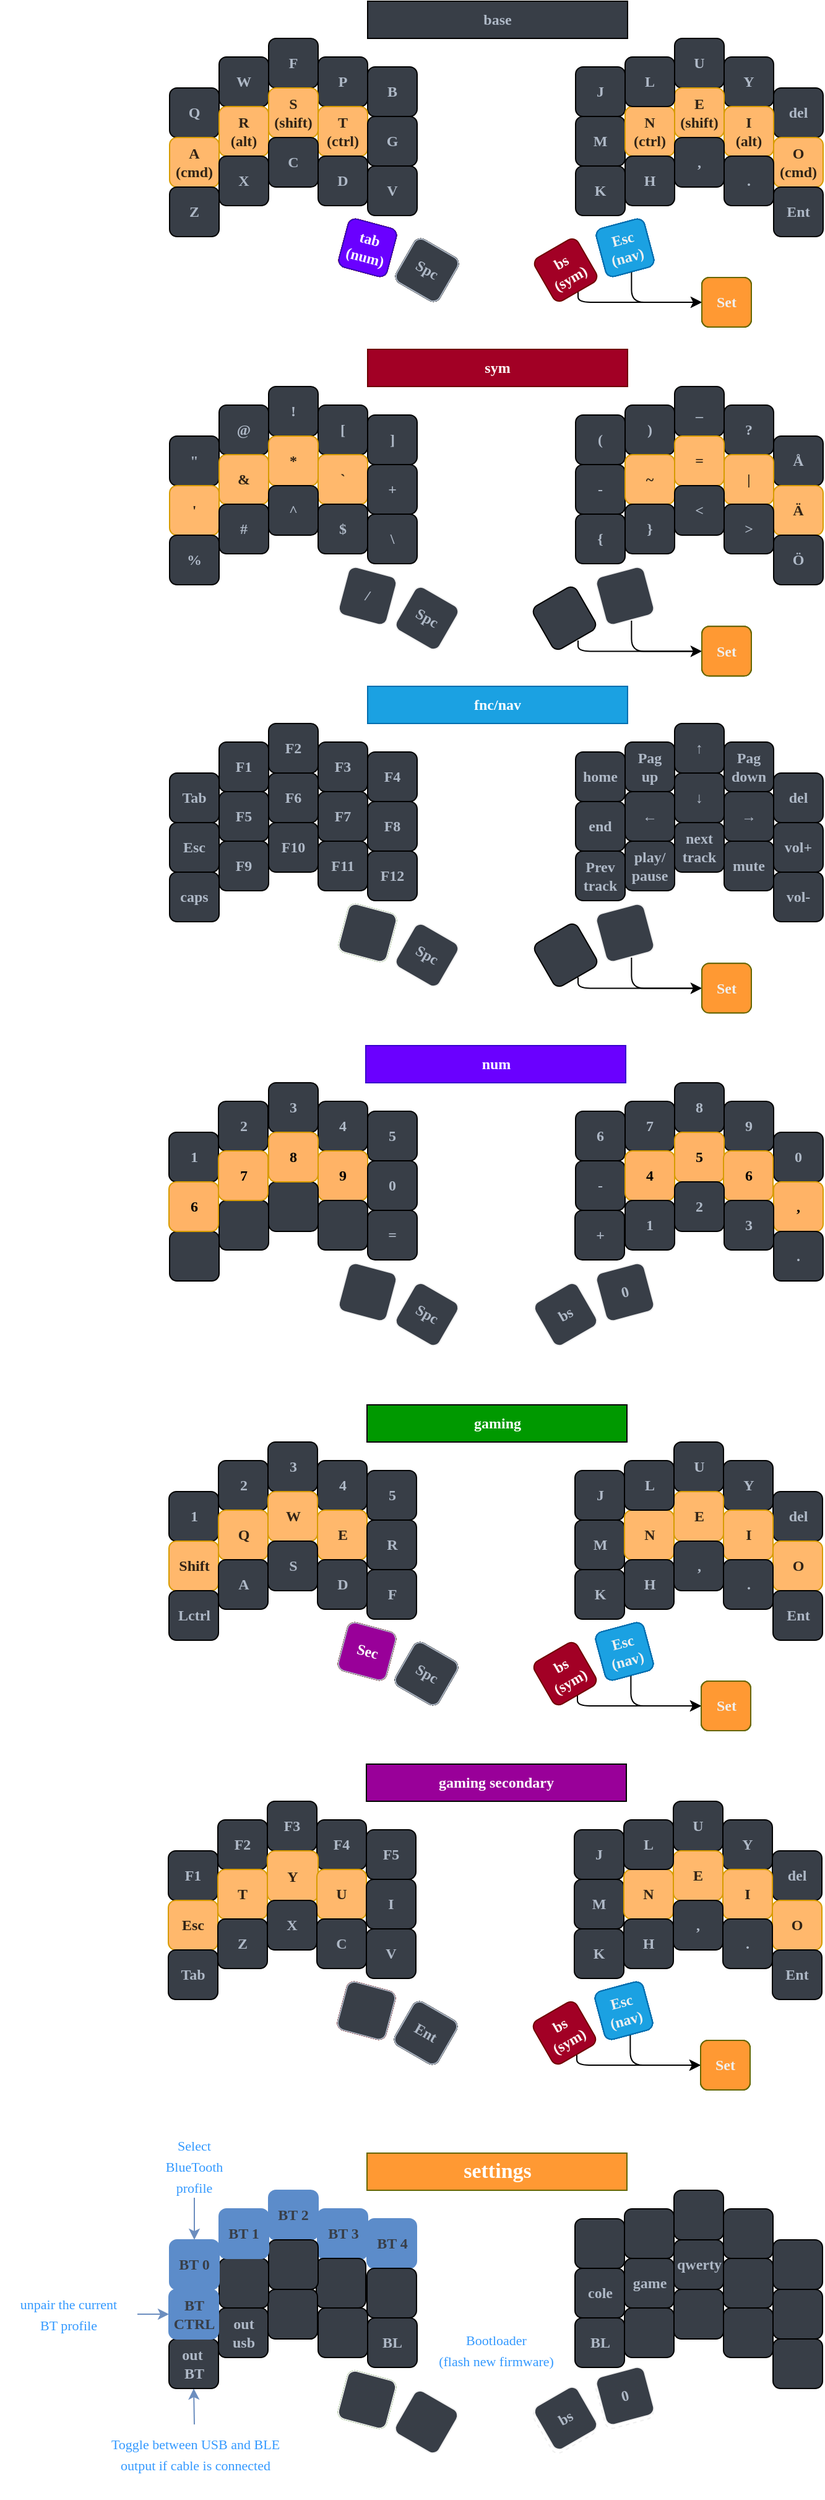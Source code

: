 <mxfile version="21.0.8" type="google"><diagram name="Gaming" id="bxgiygMoMi77h8SDAmmC"><mxGraphModel grid="1" page="1" gridSize="10" guides="1" tooltips="1" connect="1" arrows="1" fold="1" pageScale="1" pageWidth="827" pageHeight="1169" math="0" shadow="0"><root><mxCell id="LT-kfasHor7iDB0tDRMl-0"/><mxCell id="LT-kfasHor7iDB0tDRMl-1" parent="LT-kfasHor7iDB0tDRMl-0"/><mxCell id="LT-kfasHor7iDB0tDRMl-2" value="Q" style="whiteSpace=wrap;html=1;aspect=fixed;fontSize=12;fontFamily=Verdana;fontStyle=1;fontColor=#AFB9C7;fillColor=#383E47;rounded=1;" vertex="1" parent="LT-kfasHor7iDB0tDRMl-1"><mxGeometry x="150" y="137" width="40" height="40" as="geometry"/></mxCell><mxCell id="LT-kfasHor7iDB0tDRMl-3" value="W" style="whiteSpace=wrap;html=1;aspect=fixed;fontSize=12;fontFamily=Verdana;fontStyle=1;fontColor=#AFB9C7;fillColor=#383E47;rounded=1;" vertex="1" parent="LT-kfasHor7iDB0tDRMl-1"><mxGeometry x="190" y="112" width="40" height="40" as="geometry"/></mxCell><mxCell id="LT-kfasHor7iDB0tDRMl-4" value="F" style="whiteSpace=wrap;html=1;aspect=fixed;fontSize=12;fontFamily=Verdana;fontStyle=1;fontColor=#AFB9C7;fillColor=#383E47;rounded=1;" vertex="1" parent="LT-kfasHor7iDB0tDRMl-1"><mxGeometry x="230" y="97" width="40" height="40" as="geometry"/></mxCell><mxCell id="LT-kfasHor7iDB0tDRMl-5" value="P" style="whiteSpace=wrap;html=1;aspect=fixed;fontSize=12;fontFamily=Verdana;fontStyle=1;fontColor=#AFB9C7;fillColor=#383E47;rounded=1;" vertex="1" parent="LT-kfasHor7iDB0tDRMl-1"><mxGeometry x="270" y="112" width="40" height="40" as="geometry"/></mxCell><mxCell id="LT-kfasHor7iDB0tDRMl-6" value="B" style="whiteSpace=wrap;html=1;aspect=fixed;fontSize=12;fontFamily=Verdana;fontStyle=1;fontColor=#AFB9C7;fillColor=#383E47;rounded=1;" vertex="1" parent="LT-kfasHor7iDB0tDRMl-1"><mxGeometry x="310" y="120" width="40" height="40" as="geometry"/></mxCell><mxCell id="LT-kfasHor7iDB0tDRMl-7" value="A&lt;br style=&quot;font-size: 12px;&quot;&gt;(cmd)" style="whiteSpace=wrap;html=1;aspect=fixed;fontSize=12;fontFamily=Verdana;fontStyle=1;fontColor=#302316;fillColor=#FFB86C;rounded=1;strokeColor=#D79B00;" vertex="1" parent="LT-kfasHor7iDB0tDRMl-1"><mxGeometry x="150" y="177" width="40" height="40" as="geometry"/></mxCell><mxCell id="LT-kfasHor7iDB0tDRMl-8" value="R&lt;br style=&quot;font-size: 12px;&quot;&gt;(alt)" style="whiteSpace=wrap;html=1;aspect=fixed;fontSize=12;fontFamily=Verdana;fontStyle=1;fontColor=#302316;fillColor=#FFB86C;rounded=1;strokeColor=#D79B00;" vertex="1" parent="LT-kfasHor7iDB0tDRMl-1"><mxGeometry x="190" y="152" width="40" height="40" as="geometry"/></mxCell><mxCell id="LT-kfasHor7iDB0tDRMl-9" value="S&lt;br style=&quot;font-size: 12px;&quot;&gt;(shift)" style="whiteSpace=wrap;html=1;aspect=fixed;fontSize=12;fontFamily=Verdana;fontStyle=1;fontColor=#302316;fillColor=#FFB86C;rounded=1;strokeColor=#D79B00;" vertex="1" parent="LT-kfasHor7iDB0tDRMl-1"><mxGeometry x="230" y="137" width="40" height="40" as="geometry"/></mxCell><mxCell id="LT-kfasHor7iDB0tDRMl-10" value="T&lt;br style=&quot;font-size: 12px;&quot;&gt;(ctrl)" style="whiteSpace=wrap;html=1;aspect=fixed;fontSize=12;fontFamily=Verdana;fontStyle=1;fontColor=#302316;fillColor=#FFB86C;rounded=1;strokeColor=#D79B00;" vertex="1" parent="LT-kfasHor7iDB0tDRMl-1"><mxGeometry x="270" y="152" width="40" height="40" as="geometry"/></mxCell><mxCell id="LT-kfasHor7iDB0tDRMl-11" value="G" style="whiteSpace=wrap;html=1;aspect=fixed;fontSize=12;fontFamily=Verdana;fontStyle=1;fontColor=#AFB9C7;fillColor=#383E47;rounded=1;" vertex="1" parent="LT-kfasHor7iDB0tDRMl-1"><mxGeometry x="310" y="160" width="40" height="40" as="geometry"/></mxCell><mxCell id="LT-kfasHor7iDB0tDRMl-12" value="Z" style="whiteSpace=wrap;html=1;aspect=fixed;fontSize=12;fontFamily=Verdana;fontStyle=1;fontColor=#AFB9C7;fillColor=#383E47;rounded=1;" vertex="1" parent="LT-kfasHor7iDB0tDRMl-1"><mxGeometry x="150" y="217" width="40" height="40" as="geometry"/></mxCell><mxCell id="LT-kfasHor7iDB0tDRMl-13" value="X" style="whiteSpace=wrap;html=1;aspect=fixed;fontSize=12;fontFamily=Verdana;fontStyle=1;fontColor=#AFB9C7;fillColor=#383E47;rounded=1;" vertex="1" parent="LT-kfasHor7iDB0tDRMl-1"><mxGeometry x="190" y="192" width="40" height="40" as="geometry"/></mxCell><mxCell id="LT-kfasHor7iDB0tDRMl-14" value="C" style="whiteSpace=wrap;html=1;aspect=fixed;fontSize=12;fontFamily=Verdana;fontStyle=1;fontColor=#AFB9C7;fillColor=#383E47;rounded=1;" vertex="1" parent="LT-kfasHor7iDB0tDRMl-1"><mxGeometry x="230" y="177" width="40" height="40" as="geometry"/></mxCell><mxCell id="LT-kfasHor7iDB0tDRMl-15" value="D" style="whiteSpace=wrap;html=1;aspect=fixed;fontSize=12;fontFamily=Verdana;fontStyle=1;fontColor=#AFB9C7;fillColor=#383E47;rounded=1;" vertex="1" parent="LT-kfasHor7iDB0tDRMl-1"><mxGeometry x="270" y="192" width="40" height="40" as="geometry"/></mxCell><mxCell id="LT-kfasHor7iDB0tDRMl-16" value="V" style="whiteSpace=wrap;html=1;aspect=fixed;fontSize=12;fontFamily=Verdana;fontStyle=1;fontColor=#AFB9C7;fillColor=#383E47;rounded=1;" vertex="1" parent="LT-kfasHor7iDB0tDRMl-1"><mxGeometry x="310" y="200" width="40" height="40" as="geometry"/></mxCell><mxCell id="LT-kfasHor7iDB0tDRMl-17" value="Sym" style="whiteSpace=wrap;html=1;aspect=fixed;rotation=15;fontSize=12;fontFamily=Verdana;fontStyle=1;fillColor=#a20025;strokeColor=#6F0000;fontColor=#ffffff;rounded=1;" vertex="1" parent="LT-kfasHor7iDB0tDRMl-1"><mxGeometry x="290" y="246" width="40" height="40" as="geometry"/></mxCell><mxCell id="LT-kfasHor7iDB0tDRMl-18" value="Spc" style="whiteSpace=wrap;html=1;aspect=fixed;rotation=30;fontSize=12;fontFamily=Verdana;fontStyle=1;fontColor=#AFB9C7;fillColor=#383E47;rounded=1;align=center;verticalAlign=middle;" vertex="1" parent="LT-kfasHor7iDB0tDRMl-1"><mxGeometry x="338" y="264" width="40" height="40" as="geometry"/></mxCell><mxCell id="LT-kfasHor7iDB0tDRMl-19" value="J" style="whiteSpace=wrap;html=1;aspect=fixed;fontSize=12;fontFamily=Verdana;fontStyle=1;fontColor=#AFB9C7;fillColor=#383E47;rounded=1;" vertex="1" parent="LT-kfasHor7iDB0tDRMl-1"><mxGeometry x="478" y="120" width="40" height="40" as="geometry"/></mxCell><mxCell id="LT-kfasHor7iDB0tDRMl-20" value="U" style="whiteSpace=wrap;html=1;aspect=fixed;fontSize=12;fontFamily=Verdana;fontStyle=1;fontColor=#AFB9C7;fillColor=#383E47;rounded=1;" vertex="1" parent="LT-kfasHor7iDB0tDRMl-1"><mxGeometry x="558" y="97" width="40" height="40" as="geometry"/></mxCell><mxCell id="LT-kfasHor7iDB0tDRMl-21" value="Y" style="whiteSpace=wrap;html=1;aspect=fixed;fontSize=12;fontFamily=Verdana;fontStyle=1;fontColor=#AFB9C7;fillColor=#383E47;rounded=1;" vertex="1" parent="LT-kfasHor7iDB0tDRMl-1"><mxGeometry x="598" y="112" width="40" height="40" as="geometry"/></mxCell><mxCell id="LT-kfasHor7iDB0tDRMl-22" value="del" style="whiteSpace=wrap;html=1;aspect=fixed;fontSize=12;fontFamily=Verdana;fontStyle=1;fontColor=#AFB9C7;fillColor=#383E47;rounded=1;" vertex="1" parent="LT-kfasHor7iDB0tDRMl-1"><mxGeometry x="638" y="137" width="40" height="40" as="geometry"/></mxCell><mxCell id="LT-kfasHor7iDB0tDRMl-23" value="M" style="whiteSpace=wrap;html=1;aspect=fixed;fontSize=12;fontFamily=Verdana;fontStyle=1;fontColor=#AFB9C7;fillColor=#383E47;rounded=1;" vertex="1" parent="LT-kfasHor7iDB0tDRMl-1"><mxGeometry x="478" y="160" width="40" height="40" as="geometry"/></mxCell><mxCell id="LT-kfasHor7iDB0tDRMl-24" value="N&lt;br style=&quot;font-size: 12px;&quot;&gt;(ctrl)" style="whiteSpace=wrap;html=1;aspect=fixed;fontSize=12;fontFamily=Verdana;fontStyle=1;fontColor=#302316;fillColor=#FFB86C;rounded=1;strokeColor=#D79B00;" vertex="1" parent="LT-kfasHor7iDB0tDRMl-1"><mxGeometry x="518" y="152" width="40" height="40" as="geometry"/></mxCell><mxCell id="LT-kfasHor7iDB0tDRMl-25" value="E&lt;br style=&quot;font-size: 12px;&quot;&gt;(shift)" style="whiteSpace=wrap;html=1;aspect=fixed;fontSize=12;fontFamily=Verdana;fontStyle=1;fontColor=#302316;fillColor=#FFB86C;rounded=1;strokeColor=#D79B00;" vertex="1" parent="LT-kfasHor7iDB0tDRMl-1"><mxGeometry x="558" y="137" width="40" height="40" as="geometry"/></mxCell><mxCell id="LT-kfasHor7iDB0tDRMl-26" value="I&lt;br style=&quot;font-size: 12px;&quot;&gt;(alt)" style="whiteSpace=wrap;html=1;aspect=fixed;fontSize=12;fontFamily=Verdana;fontStyle=1;fontColor=#302316;fillColor=#FFB86C;rounded=1;strokeColor=#D79B00;" vertex="1" parent="LT-kfasHor7iDB0tDRMl-1"><mxGeometry x="598" y="152" width="40" height="40" as="geometry"/></mxCell><mxCell id="LT-kfasHor7iDB0tDRMl-27" value="O&lt;br style=&quot;font-size: 12px;&quot;&gt;(cmd)" style="whiteSpace=wrap;html=1;aspect=fixed;fontSize=12;fontFamily=Verdana;fontStyle=1;fontColor=#302316;fillColor=#FFB86C;rounded=1;strokeColor=#D79B00;" vertex="1" parent="LT-kfasHor7iDB0tDRMl-1"><mxGeometry x="638" y="177" width="40" height="40" as="geometry"/></mxCell><mxCell id="LT-kfasHor7iDB0tDRMl-28" value="K" style="whiteSpace=wrap;html=1;aspect=fixed;fontSize=12;fontFamily=Verdana;fontStyle=1;fontColor=#AFB9C7;fillColor=#383E47;rounded=1;" vertex="1" parent="LT-kfasHor7iDB0tDRMl-1"><mxGeometry x="478" y="200" width="40" height="40" as="geometry"/></mxCell><mxCell id="LT-kfasHor7iDB0tDRMl-29" value="H" style="whiteSpace=wrap;html=1;aspect=fixed;fontSize=12;fontFamily=Verdana;fontStyle=1;fontColor=#AFB9C7;fillColor=#383E47;rounded=1;" vertex="1" parent="LT-kfasHor7iDB0tDRMl-1"><mxGeometry x="518" y="192" width="40" height="40" as="geometry"/></mxCell><mxCell id="LT-kfasHor7iDB0tDRMl-30" value="," style="whiteSpace=wrap;html=1;aspect=fixed;fontSize=12;fontFamily=Verdana;fontStyle=1;fontColor=#AFB9C7;fillColor=#383E47;rounded=1;" vertex="1" parent="LT-kfasHor7iDB0tDRMl-1"><mxGeometry x="558" y="177" width="40" height="40" as="geometry"/></mxCell><mxCell id="LT-kfasHor7iDB0tDRMl-31" value="." style="whiteSpace=wrap;html=1;aspect=fixed;fontSize=12;fontFamily=Verdana;fontStyle=1;fontColor=#AFB9C7;fillColor=#383E47;rounded=1;" vertex="1" parent="LT-kfasHor7iDB0tDRMl-1"><mxGeometry x="598" y="192" width="40" height="40" as="geometry"/></mxCell><mxCell id="LT-kfasHor7iDB0tDRMl-32" value="Ent" style="whiteSpace=wrap;html=1;aspect=fixed;fontSize=12;fontFamily=Verdana;fontStyle=1;fontColor=#AFB9C7;fillColor=#383E47;rounded=1;" vertex="1" parent="LT-kfasHor7iDB0tDRMl-1"><mxGeometry x="638" y="217" width="40" height="40" as="geometry"/></mxCell><mxCell id="LT-kfasHor7iDB0tDRMl-33" value="fnc&lt;br style=&quot;font-size: 12px;&quot;&gt;nav" style="whiteSpace=wrap;html=1;aspect=fixed;rotation=-15;fontSize=12;fontFamily=Verdana;fontStyle=1;fillColor=#1ba1e2;strokeColor=#006EAF;fontColor=#ffffff;rounded=1;" vertex="1" parent="LT-kfasHor7iDB0tDRMl-1"><mxGeometry x="498" y="246" width="40" height="40" as="geometry"/></mxCell><mxCell id="LT-kfasHor7iDB0tDRMl-34" value="&lt;b style=&quot;font-size: 12px;&quot;&gt;base&lt;/b&gt;" style="rounded=0;whiteSpace=wrap;html=1;fontFamily=Verdana;fontSize=12;fontColor=#AFB9C7;fillColor=#383E47;" vertex="1" parent="LT-kfasHor7iDB0tDRMl-1"><mxGeometry x="310" y="67" width="210" height="30" as="geometry"/></mxCell><mxCell id="LT-kfasHor7iDB0tDRMl-35" value="&quot;" style="whiteSpace=wrap;html=1;aspect=fixed;fontSize=12;fontFamily=Verdana;fontStyle=1;fontColor=#AFB9C7;fillColor=#383E47;rounded=1;strokeColor=default;" vertex="1" parent="LT-kfasHor7iDB0tDRMl-1"><mxGeometry x="150" y="418" width="40" height="40" as="geometry"/></mxCell><mxCell id="LT-kfasHor7iDB0tDRMl-36" value="@" style="whiteSpace=wrap;html=1;aspect=fixed;fontSize=12;fontFamily=Verdana;fontStyle=1;fontColor=#AFB9C7;fillColor=#383E47;rounded=1;" vertex="1" parent="LT-kfasHor7iDB0tDRMl-1"><mxGeometry x="190" y="393" width="40" height="40" as="geometry"/></mxCell><mxCell id="LT-kfasHor7iDB0tDRMl-37" value="!" style="whiteSpace=wrap;html=1;aspect=fixed;fontSize=12;fontFamily=Verdana;fontStyle=1;fontColor=#AFB9C7;fillColor=#383E47;rounded=1;" vertex="1" parent="LT-kfasHor7iDB0tDRMl-1"><mxGeometry x="230" y="378" width="40" height="40" as="geometry"/></mxCell><mxCell id="LT-kfasHor7iDB0tDRMl-38" value="[" style="whiteSpace=wrap;html=1;aspect=fixed;fontSize=12;fontFamily=Verdana;fontStyle=1;fontColor=#AFB9C7;fillColor=#383E47;rounded=1;" vertex="1" parent="LT-kfasHor7iDB0tDRMl-1"><mxGeometry x="270" y="393" width="40" height="40" as="geometry"/></mxCell><mxCell id="LT-kfasHor7iDB0tDRMl-39" value="]" style="whiteSpace=wrap;html=1;aspect=fixed;fontSize=12;fontFamily=Verdana;fontStyle=1;fontColor=#AFB9C7;fillColor=#383E47;rounded=1;" vertex="1" parent="LT-kfasHor7iDB0tDRMl-1"><mxGeometry x="310" y="401" width="40" height="40" as="geometry"/></mxCell><mxCell id="LT-kfasHor7iDB0tDRMl-40" value="'" style="whiteSpace=wrap;html=1;aspect=fixed;fontSize=12;fontFamily=Verdana;fontStyle=1;fontColor=#302316;fillColor=#FFB86C;rounded=1;strokeColor=#D79B00;" vertex="1" parent="LT-kfasHor7iDB0tDRMl-1"><mxGeometry x="150" y="458" width="40" height="40" as="geometry"/></mxCell><mxCell id="LT-kfasHor7iDB0tDRMl-41" value="&amp;amp;" style="whiteSpace=wrap;html=1;aspect=fixed;fontSize=12;fontFamily=Verdana;fontStyle=1;fontColor=#302316;fillColor=#FFB86C;rounded=1;strokeColor=#D79B00;" vertex="1" parent="LT-kfasHor7iDB0tDRMl-1"><mxGeometry x="190" y="433" width="40" height="40" as="geometry"/></mxCell><mxCell id="LT-kfasHor7iDB0tDRMl-42" value="*" style="whiteSpace=wrap;html=1;aspect=fixed;fontSize=12;fontFamily=Verdana;fontStyle=1;fontColor=#302316;fillColor=#FFB86C;rounded=1;strokeColor=#D79B00;" vertex="1" parent="LT-kfasHor7iDB0tDRMl-1"><mxGeometry x="230" y="418" width="40" height="40" as="geometry"/></mxCell><mxCell id="LT-kfasHor7iDB0tDRMl-43" value="`" style="whiteSpace=wrap;html=1;aspect=fixed;fontSize=12;fontFamily=Verdana;fontStyle=1;fontColor=#302316;fillColor=#FFB86C;rounded=1;strokeColor=#D79B00;" vertex="1" parent="LT-kfasHor7iDB0tDRMl-1"><mxGeometry x="270" y="433" width="40" height="40" as="geometry"/></mxCell><mxCell id="LT-kfasHor7iDB0tDRMl-44" value="+" style="whiteSpace=wrap;html=1;aspect=fixed;fontSize=12;fontFamily=Verdana;fontStyle=1;fontColor=#AFB9C7;fillColor=#383E47;rounded=1;" vertex="1" parent="LT-kfasHor7iDB0tDRMl-1"><mxGeometry x="310" y="441" width="40" height="40" as="geometry"/></mxCell><mxCell id="LT-kfasHor7iDB0tDRMl-45" value="%" style="whiteSpace=wrap;html=1;aspect=fixed;fontSize=12;fontFamily=Verdana;fontStyle=1;fontColor=#AFB9C7;fillColor=#383E47;rounded=1;" vertex="1" parent="LT-kfasHor7iDB0tDRMl-1"><mxGeometry x="150" y="498" width="40" height="40" as="geometry"/></mxCell><mxCell id="LT-kfasHor7iDB0tDRMl-46" value="#" style="whiteSpace=wrap;html=1;aspect=fixed;fontSize=12;fontFamily=Verdana;fontStyle=1;fontColor=#AFB9C7;fillColor=#383E47;rounded=1;" vertex="1" parent="LT-kfasHor7iDB0tDRMl-1"><mxGeometry x="190" y="473" width="40" height="40" as="geometry"/></mxCell><mxCell id="LT-kfasHor7iDB0tDRMl-47" value="^" style="whiteSpace=wrap;html=1;aspect=fixed;fontSize=12;fontFamily=Verdana;fontStyle=1;fontColor=#AFB9C7;fillColor=#383E47;rounded=1;" vertex="1" parent="LT-kfasHor7iDB0tDRMl-1"><mxGeometry x="230" y="458" width="40" height="40" as="geometry"/></mxCell><mxCell id="LT-kfasHor7iDB0tDRMl-48" value="$" style="whiteSpace=wrap;html=1;aspect=fixed;fontSize=12;fontFamily=Verdana;fontStyle=1;fontColor=#AFB9C7;fillColor=#383E47;rounded=1;" vertex="1" parent="LT-kfasHor7iDB0tDRMl-1"><mxGeometry x="270" y="473" width="40" height="40" as="geometry"/></mxCell><mxCell id="LT-kfasHor7iDB0tDRMl-49" value="\" style="whiteSpace=wrap;html=1;aspect=fixed;fontSize=12;fontFamily=Verdana;fontStyle=1;fontColor=#AFB9C7;fillColor=#383E47;rounded=1;" vertex="1" parent="LT-kfasHor7iDB0tDRMl-1"><mxGeometry x="310" y="481" width="40" height="40" as="geometry"/></mxCell><mxCell id="LT-kfasHor7iDB0tDRMl-50" value="&lt;font color=&quot;#afb9c7&quot; style=&quot;font-size: 12px;&quot;&gt;/&lt;/font&gt;" style="whiteSpace=wrap;html=1;aspect=fixed;rotation=15;fontSize=12;fontFamily=Verdana;fontStyle=1;fontColor=#ffffff;fillColor=#383E47;strokeColor=#F0F0F0;rounded=1;" vertex="1" parent="LT-kfasHor7iDB0tDRMl-1"><mxGeometry x="290" y="527" width="40" height="40" as="geometry"/></mxCell><mxCell id="LT-kfasHor7iDB0tDRMl-51" value="(" style="whiteSpace=wrap;html=1;aspect=fixed;fontSize=12;fontFamily=Verdana;fontStyle=1;fontColor=#AFB9C7;fillColor=#383E47;rounded=1;" vertex="1" parent="LT-kfasHor7iDB0tDRMl-1"><mxGeometry x="478" y="401" width="40" height="40" as="geometry"/></mxCell><mxCell id="LT-kfasHor7iDB0tDRMl-52" value=")" style="whiteSpace=wrap;html=1;aspect=fixed;fontSize=12;fontFamily=Verdana;fontStyle=1;fontColor=#AFB9C7;fillColor=#383E47;rounded=1;" vertex="1" parent="LT-kfasHor7iDB0tDRMl-1"><mxGeometry x="518" y="393" width="40" height="40" as="geometry"/></mxCell><mxCell id="LT-kfasHor7iDB0tDRMl-53" value="_" style="whiteSpace=wrap;html=1;aspect=fixed;fontSize=12;fontFamily=Verdana;fontStyle=1;fontColor=#AFB9C7;fillColor=#383E47;rounded=1;" vertex="1" parent="LT-kfasHor7iDB0tDRMl-1"><mxGeometry x="558" y="378" width="40" height="40" as="geometry"/></mxCell><mxCell id="LT-kfasHor7iDB0tDRMl-54" value="?" style="whiteSpace=wrap;html=1;aspect=fixed;fontSize=12;fontFamily=Verdana;fontStyle=1;fontColor=#AFB9C7;fillColor=#383E47;rounded=1;" vertex="1" parent="LT-kfasHor7iDB0tDRMl-1"><mxGeometry x="598" y="393" width="40" height="40" as="geometry"/></mxCell><mxCell id="LT-kfasHor7iDB0tDRMl-55" value="Å" style="whiteSpace=wrap;html=1;aspect=fixed;fontSize=12;fontFamily=Verdana;fontStyle=1;fontColor=#AFB9C7;fillColor=#383E47;rounded=1;" vertex="1" parent="LT-kfasHor7iDB0tDRMl-1"><mxGeometry x="638" y="418" width="40" height="40" as="geometry"/></mxCell><mxCell id="LT-kfasHor7iDB0tDRMl-56" value="-" style="whiteSpace=wrap;html=1;aspect=fixed;fontSize=12;fontFamily=Verdana;fontStyle=1;fontColor=#AFB9C7;fillColor=#383E47;rounded=1;" vertex="1" parent="LT-kfasHor7iDB0tDRMl-1"><mxGeometry x="478" y="441" width="40" height="40" as="geometry"/></mxCell><mxCell id="LT-kfasHor7iDB0tDRMl-57" value="~" style="whiteSpace=wrap;html=1;aspect=fixed;fontSize=12;fontFamily=Verdana;fontStyle=1;fontColor=#302316;fillColor=#FFB86C;rounded=1;strokeColor=#D79B00;" vertex="1" parent="LT-kfasHor7iDB0tDRMl-1"><mxGeometry x="518" y="433" width="40" height="40" as="geometry"/></mxCell><mxCell id="LT-kfasHor7iDB0tDRMl-58" value="=" style="whiteSpace=wrap;html=1;aspect=fixed;fontSize=12;fontFamily=Verdana;fontStyle=1;fontColor=#302316;fillColor=#FFB86C;rounded=1;strokeColor=#D79B00;" vertex="1" parent="LT-kfasHor7iDB0tDRMl-1"><mxGeometry x="558" y="418" width="40" height="40" as="geometry"/></mxCell><mxCell id="LT-kfasHor7iDB0tDRMl-59" value="|" style="whiteSpace=wrap;html=1;aspect=fixed;fontSize=12;fontFamily=Verdana;fontStyle=1;fontColor=#302316;fillColor=#FFB86C;rounded=1;strokeColor=#D79B00;" vertex="1" parent="LT-kfasHor7iDB0tDRMl-1"><mxGeometry x="598" y="433" width="40" height="40" as="geometry"/></mxCell><mxCell id="LT-kfasHor7iDB0tDRMl-60" value="Ä" style="whiteSpace=wrap;html=1;aspect=fixed;fontSize=12;fontFamily=Verdana;fontStyle=1;fontColor=#302316;fillColor=#FFB86C;rounded=1;strokeColor=#D79B00;" vertex="1" parent="LT-kfasHor7iDB0tDRMl-1"><mxGeometry x="638" y="458" width="40" height="40" as="geometry"/></mxCell><mxCell id="LT-kfasHor7iDB0tDRMl-61" value="{" style="whiteSpace=wrap;html=1;aspect=fixed;fontSize=12;fontFamily=Verdana;fontStyle=1;fontColor=#AFB9C7;fillColor=#383E47;rounded=1;" vertex="1" parent="LT-kfasHor7iDB0tDRMl-1"><mxGeometry x="478" y="481" width="40" height="40" as="geometry"/></mxCell><mxCell id="LT-kfasHor7iDB0tDRMl-62" value="}" style="whiteSpace=wrap;html=1;aspect=fixed;fontSize=12;fontFamily=Verdana;fontStyle=1;fontColor=#AFB9C7;fillColor=#383E47;rounded=1;" vertex="1" parent="LT-kfasHor7iDB0tDRMl-1"><mxGeometry x="518" y="473" width="40" height="40" as="geometry"/></mxCell><mxCell id="LT-kfasHor7iDB0tDRMl-63" value="&amp;lt;" style="whiteSpace=wrap;html=1;aspect=fixed;fontSize=12;fontFamily=Verdana;fontStyle=1;fontColor=#AFB9C7;fillColor=#383E47;rounded=1;" vertex="1" parent="LT-kfasHor7iDB0tDRMl-1"><mxGeometry x="558" y="458" width="40" height="40" as="geometry"/></mxCell><mxCell id="LT-kfasHor7iDB0tDRMl-64" value="&amp;gt;" style="whiteSpace=wrap;html=1;aspect=fixed;fontSize=12;fontFamily=Verdana;fontStyle=1;fontColor=#AFB9C7;fillColor=#383E47;rounded=1;" vertex="1" parent="LT-kfasHor7iDB0tDRMl-1"><mxGeometry x="598" y="473" width="40" height="40" as="geometry"/></mxCell><mxCell id="LT-kfasHor7iDB0tDRMl-65" value="Ö" style="whiteSpace=wrap;html=1;aspect=fixed;fontSize=12;fontFamily=Verdana;fontStyle=1;fontColor=#AFB9C7;fillColor=#383E47;rounded=1;" vertex="1" parent="LT-kfasHor7iDB0tDRMl-1"><mxGeometry x="638" y="498" width="40" height="40" as="geometry"/></mxCell><mxCell id="LT-kfasHor7iDB0tDRMl-66" value="&lt;font color=&quot;#ffffff&quot; style=&quot;font-size: 12px;&quot;&gt;&lt;br style=&quot;font-size: 12px;&quot;&gt;&lt;/font&gt;" style="whiteSpace=wrap;html=1;aspect=fixed;rotation=-15;fontSize=12;fontFamily=Verdana;fontStyle=1;fontColor=#333333;fillColor=#383E47;strokeColor=#F0F0F0;shadow=0;sketch=0;rounded=1;glass=0;labelBackgroundColor=none;" vertex="1" parent="LT-kfasHor7iDB0tDRMl-1"><mxGeometry x="498" y="527" width="40" height="40" as="geometry"/></mxCell><mxCell id="LT-kfasHor7iDB0tDRMl-67" value="&lt;b style=&quot;font-size: 12px;&quot;&gt;fnc/nav&lt;/b&gt;" style="rounded=0;whiteSpace=wrap;html=1;fontFamily=Verdana;fontSize=12;fillColor=#1ba1e2;strokeColor=#006EAF;fontStyle=0;fontColor=#ffffff;" vertex="1" parent="LT-kfasHor7iDB0tDRMl-1"><mxGeometry x="310" y="620" width="210" height="30" as="geometry"/></mxCell><mxCell id="LT-kfasHor7iDB0tDRMl-68" value="Tab" style="whiteSpace=wrap;html=1;aspect=fixed;fontSize=12;fontFamily=Verdana;fontStyle=1;fontColor=#AFB9C7;fillColor=#383E47;rounded=1;" vertex="1" parent="LT-kfasHor7iDB0tDRMl-1"><mxGeometry x="150" y="690" width="40" height="40" as="geometry"/></mxCell><mxCell id="LT-kfasHor7iDB0tDRMl-69" value="F1" style="whiteSpace=wrap;html=1;aspect=fixed;fontSize=12;fontFamily=Verdana;fontStyle=1;fontColor=#AFB9C7;fillColor=#383E47;rounded=1;" vertex="1" parent="LT-kfasHor7iDB0tDRMl-1"><mxGeometry x="190" y="665" width="40" height="40" as="geometry"/></mxCell><mxCell id="LT-kfasHor7iDB0tDRMl-70" value="F2" style="whiteSpace=wrap;html=1;aspect=fixed;fontSize=12;fontFamily=Verdana;fontStyle=1;fontColor=#AFB9C7;fillColor=#383E47;rounded=1;" vertex="1" parent="LT-kfasHor7iDB0tDRMl-1"><mxGeometry x="230" y="650" width="40" height="40" as="geometry"/></mxCell><mxCell id="LT-kfasHor7iDB0tDRMl-71" value="F3" style="whiteSpace=wrap;html=1;aspect=fixed;fontSize=12;fontFamily=Verdana;fontStyle=1;fontColor=#AFB9C7;fillColor=#383E47;rounded=1;" vertex="1" parent="LT-kfasHor7iDB0tDRMl-1"><mxGeometry x="270" y="665" width="40" height="40" as="geometry"/></mxCell><mxCell id="LT-kfasHor7iDB0tDRMl-72" value="F4" style="whiteSpace=wrap;html=1;aspect=fixed;fontSize=12;fontFamily=Verdana;fontStyle=1;fontColor=#AFB9C7;fillColor=#383E47;rounded=1;" vertex="1" parent="LT-kfasHor7iDB0tDRMl-1"><mxGeometry x="310" y="673" width="40" height="40" as="geometry"/></mxCell><mxCell id="LT-kfasHor7iDB0tDRMl-73" value="F5" style="whiteSpace=wrap;html=1;aspect=fixed;fontSize=12;fontFamily=Verdana;fontStyle=1;fontColor=#AFB9C7;fillColor=#383E47;rounded=1;" vertex="1" parent="LT-kfasHor7iDB0tDRMl-1"><mxGeometry x="190" y="705" width="40" height="40" as="geometry"/></mxCell><mxCell id="LT-kfasHor7iDB0tDRMl-74" value="F6" style="whiteSpace=wrap;html=1;aspect=fixed;fontSize=12;fontFamily=Verdana;fontStyle=1;fontColor=#AFB9C7;fillColor=#383E47;rounded=1;" vertex="1" parent="LT-kfasHor7iDB0tDRMl-1"><mxGeometry x="230" y="690" width="40" height="40" as="geometry"/></mxCell><mxCell id="LT-kfasHor7iDB0tDRMl-75" value="F7" style="whiteSpace=wrap;html=1;aspect=fixed;fontSize=12;fontFamily=Verdana;fontStyle=1;fontColor=#AFB9C7;fillColor=#383E47;rounded=1;" vertex="1" parent="LT-kfasHor7iDB0tDRMl-1"><mxGeometry x="270" y="705" width="40" height="40" as="geometry"/></mxCell><mxCell id="LT-kfasHor7iDB0tDRMl-76" value="F8" style="whiteSpace=wrap;html=1;aspect=fixed;fontSize=12;fontFamily=Verdana;fontStyle=1;fontColor=#AFB9C7;fillColor=#383E47;rounded=1;" vertex="1" parent="LT-kfasHor7iDB0tDRMl-1"><mxGeometry x="310" y="713" width="40" height="40" as="geometry"/></mxCell><mxCell id="LT-kfasHor7iDB0tDRMl-77" value="caps" style="whiteSpace=wrap;html=1;aspect=fixed;fontSize=12;fontFamily=Verdana;fontStyle=1;fontColor=#AFB9C7;fillColor=#383E47;rounded=1;" vertex="1" parent="LT-kfasHor7iDB0tDRMl-1"><mxGeometry x="150" y="770" width="40" height="40" as="geometry"/></mxCell><mxCell id="LT-kfasHor7iDB0tDRMl-78" value="F9" style="whiteSpace=wrap;html=1;aspect=fixed;fontSize=12;fontFamily=Verdana;fontStyle=1;fontColor=#AFB9C7;fillColor=#383E47;rounded=1;" vertex="1" parent="LT-kfasHor7iDB0tDRMl-1"><mxGeometry x="190" y="745" width="40" height="40" as="geometry"/></mxCell><mxCell id="LT-kfasHor7iDB0tDRMl-79" value="F10" style="whiteSpace=wrap;html=1;aspect=fixed;fontSize=12;fontFamily=Verdana;fontStyle=1;fontColor=#AFB9C7;fillColor=#383E47;rounded=1;" vertex="1" parent="LT-kfasHor7iDB0tDRMl-1"><mxGeometry x="230" y="730" width="40" height="40" as="geometry"/></mxCell><mxCell id="LT-kfasHor7iDB0tDRMl-80" value="F11" style="whiteSpace=wrap;html=1;aspect=fixed;fontSize=12;fontFamily=Verdana;fontStyle=1;fontColor=#AFB9C7;fillColor=#383E47;rounded=1;" vertex="1" parent="LT-kfasHor7iDB0tDRMl-1"><mxGeometry x="270" y="745" width="40" height="40" as="geometry"/></mxCell><mxCell id="LT-kfasHor7iDB0tDRMl-81" value="F12" style="whiteSpace=wrap;html=1;aspect=fixed;fontSize=12;fontFamily=Verdana;fontStyle=1;fontColor=#AFB9C7;fillColor=#383E47;rounded=1;" vertex="1" parent="LT-kfasHor7iDB0tDRMl-1"><mxGeometry x="310" y="753" width="40" height="40" as="geometry"/></mxCell><mxCell id="LT-kfasHor7iDB0tDRMl-82" value="&lt;span style=&quot;color: rgb(255, 255, 255); font-size: 12px;&quot;&gt;Ext&lt;/span&gt;" style="whiteSpace=wrap;html=1;aspect=fixed;rotation=15;fontSize=12;fontFamily=Verdana;fontStyle=1;fontColor=#333333;fillColor=#60A917;strokeColor=#2D7600;rounded=1;shadow=0;glass=0;sketch=0;" vertex="1" parent="LT-kfasHor7iDB0tDRMl-1"><mxGeometry x="290" y="799" width="40" height="40" as="geometry"/></mxCell><mxCell id="LT-kfasHor7iDB0tDRMl-83" value="&lt;div style=&quot;font-size: 12px;&quot;&gt;&lt;font style=&quot;font-size: 12px;&quot;&gt;Spc&lt;/font&gt;&lt;/div&gt;&lt;div style=&quot;font-size: 12px;&quot;&gt;&lt;span style=&quot;font-family: &amp;quot;segoe ui emoji&amp;quot;, &amp;quot;apple color emoji&amp;quot;, &amp;quot;noto color emoji&amp;quot;; font-size: 12px;&quot;&gt;&lt;/span&gt;&lt;/div&gt;&lt;div style=&quot;font-size: 12px;&quot;&gt;&lt;span style=&quot;font-family: &amp;quot;segoe ui emoji&amp;quot;, &amp;quot;apple color emoji&amp;quot;, &amp;quot;noto color emoji&amp;quot;; font-size: 12px;&quot;&gt;&lt;/span&gt;&lt;/div&gt;" style="whiteSpace=wrap;html=1;aspect=fixed;rotation=30;fontSize=12;fontFamily=Verdana;fontStyle=1;fontColor=#AFB9C7;fillColor=#383E47;rounded=1;strokeColor=#F0F0F0;" vertex="1" parent="LT-kfasHor7iDB0tDRMl-1"><mxGeometry x="338" y="817" width="40" height="40" as="geometry"/></mxCell><mxCell id="LT-kfasHor7iDB0tDRMl-84" value="home" style="whiteSpace=wrap;html=1;aspect=fixed;fontSize=12;fontFamily=Verdana;fontStyle=1;fontColor=#AFB9C7;fillColor=#383E47;rounded=1;" vertex="1" parent="LT-kfasHor7iDB0tDRMl-1"><mxGeometry x="478" y="673" width="40" height="40" as="geometry"/></mxCell><mxCell id="LT-kfasHor7iDB0tDRMl-85" value="Pag&lt;br style=&quot;font-size: 12px;&quot;&gt;up" style="whiteSpace=wrap;html=1;aspect=fixed;fontSize=12;fontFamily=Verdana;fontStyle=1;fontColor=#AFB9C7;fillColor=#383E47;rounded=1;" vertex="1" parent="LT-kfasHor7iDB0tDRMl-1"><mxGeometry x="518" y="665" width="40" height="40" as="geometry"/></mxCell><mxCell id="LT-kfasHor7iDB0tDRMl-86" value="&lt;span style=&quot;font-family: &amp;quot;segoe ui emoji&amp;quot;, &amp;quot;apple color emoji&amp;quot;, &amp;quot;noto color emoji&amp;quot;; font-size: 12px;&quot;&gt;↑&lt;/span&gt;" style="whiteSpace=wrap;html=1;aspect=fixed;fontSize=12;fontFamily=Verdana;fontStyle=1;fontColor=#AFB9C7;fillColor=#383E47;rounded=1;" vertex="1" parent="LT-kfasHor7iDB0tDRMl-1"><mxGeometry x="558" y="650" width="40" height="40" as="geometry"/></mxCell><mxCell id="LT-kfasHor7iDB0tDRMl-87" value="Pag&lt;br style=&quot;font-size: 12px;&quot;&gt;down" style="whiteSpace=wrap;html=1;aspect=fixed;fontSize=12;fontFamily=Verdana;fontStyle=1;fontColor=#AFB9C7;fillColor=#383E47;rounded=1;" vertex="1" parent="LT-kfasHor7iDB0tDRMl-1"><mxGeometry x="598" y="665" width="40" height="40" as="geometry"/></mxCell><mxCell id="LT-kfasHor7iDB0tDRMl-88" value="&lt;font style=&quot;font-size: 12px;&quot;&gt;del&lt;/font&gt;" style="whiteSpace=wrap;html=1;aspect=fixed;fontSize=12;fontFamily=Verdana;fontStyle=1;fontColor=#AFB9C7;fillColor=#383E47;rounded=1;" vertex="1" parent="LT-kfasHor7iDB0tDRMl-1"><mxGeometry x="638" y="690" width="40" height="40" as="geometry"/></mxCell><mxCell id="LT-kfasHor7iDB0tDRMl-89" value="end" style="whiteSpace=wrap;html=1;aspect=fixed;fontSize=12;fontFamily=Verdana;fontStyle=1;fontColor=#AFB9C7;fillColor=#383E47;rounded=1;" vertex="1" parent="LT-kfasHor7iDB0tDRMl-1"><mxGeometry x="478" y="713" width="40" height="40" as="geometry"/></mxCell><mxCell id="LT-kfasHor7iDB0tDRMl-90" value="&lt;span style=&quot;font-family: &amp;quot;segoe ui emoji&amp;quot;, &amp;quot;apple color emoji&amp;quot;, &amp;quot;noto color emoji&amp;quot;; font-size: 12px;&quot;&gt;←&lt;/span&gt;" style="whiteSpace=wrap;html=1;aspect=fixed;fontSize=12;fontFamily=Verdana;fontStyle=1;fontColor=#AFB9C7;fillColor=#383E47;rounded=1;" vertex="1" parent="LT-kfasHor7iDB0tDRMl-1"><mxGeometry x="518" y="705" width="40" height="40" as="geometry"/></mxCell><mxCell id="LT-kfasHor7iDB0tDRMl-91" value="&lt;span style=&quot;font-family: &amp;quot;segoe ui emoji&amp;quot;, &amp;quot;apple color emoji&amp;quot;, &amp;quot;noto color emoji&amp;quot;; font-size: 12px;&quot;&gt;↓&lt;/span&gt;" style="whiteSpace=wrap;html=1;aspect=fixed;fontSize=12;fontFamily=Verdana;fontStyle=1;fontColor=#AFB9C7;fillColor=#383E47;rounded=1;" vertex="1" parent="LT-kfasHor7iDB0tDRMl-1"><mxGeometry x="558" y="690" width="40" height="40" as="geometry"/></mxCell><mxCell id="LT-kfasHor7iDB0tDRMl-92" value="&lt;span style=&quot;font-family: &amp;quot;segoe ui emoji&amp;quot;, &amp;quot;apple color emoji&amp;quot;, &amp;quot;noto color emoji&amp;quot;; font-size: 12px;&quot;&gt;→&lt;/span&gt;" style="whiteSpace=wrap;html=1;aspect=fixed;fontSize=12;fontFamily=Verdana;fontStyle=1;fontColor=#AFB9C7;fillColor=#383E47;rounded=1;" vertex="1" parent="LT-kfasHor7iDB0tDRMl-1"><mxGeometry x="598" y="705" width="40" height="40" as="geometry"/></mxCell><mxCell id="LT-kfasHor7iDB0tDRMl-93" value="vol+" style="whiteSpace=wrap;html=1;aspect=fixed;fontSize=12;fontFamily=Verdana;fontStyle=1;fontColor=#AFB9C7;fillColor=#383E47;rounded=1;" vertex="1" parent="LT-kfasHor7iDB0tDRMl-1"><mxGeometry x="638" y="730" width="40" height="40" as="geometry"/></mxCell><mxCell id="LT-kfasHor7iDB0tDRMl-94" value="&lt;span style=&quot;font-size: 12px;&quot;&gt;Prev&lt;br style=&quot;font-size: 12px;&quot;&gt;track&lt;br style=&quot;font-size: 12px;&quot;&gt;&lt;/span&gt;" style="whiteSpace=wrap;html=1;aspect=fixed;fontSize=12;fontFamily=Verdana;fontStyle=1;fontColor=#AFB9C7;fillColor=#383E47;rounded=1;" vertex="1" parent="LT-kfasHor7iDB0tDRMl-1"><mxGeometry x="478" y="753" width="40" height="40" as="geometry"/></mxCell><mxCell id="LT-kfasHor7iDB0tDRMl-95" value="&lt;span style=&quot;font-size: 12px;&quot;&gt;play/&lt;/span&gt;&lt;br style=&quot;font-size: 12px;&quot;&gt;&lt;span style=&quot;font-size: 12px;&quot;&gt;pause&lt;/span&gt;" style="whiteSpace=wrap;html=1;aspect=fixed;fontSize=12;fontFamily=Verdana;fontStyle=1;fontColor=#AFB9C7;fillColor=#383E47;rounded=1;" vertex="1" parent="LT-kfasHor7iDB0tDRMl-1"><mxGeometry x="518" y="745" width="40" height="40" as="geometry"/></mxCell><mxCell id="LT-kfasHor7iDB0tDRMl-96" value="&lt;font style=&quot;font-size: 12px;&quot;&gt;next&lt;br style=&quot;font-size: 12px;&quot;&gt;track&lt;/font&gt;" style="whiteSpace=wrap;html=1;aspect=fixed;fontSize=12;fontFamily=Verdana;fontStyle=1;fontColor=#AFB9C7;fillColor=#383E47;rounded=1;" vertex="1" parent="LT-kfasHor7iDB0tDRMl-1"><mxGeometry x="558" y="730" width="40" height="40" as="geometry"/></mxCell><mxCell id="LT-kfasHor7iDB0tDRMl-97" value="&lt;span style=&quot;font-size: 12px;&quot;&gt;mute&lt;/span&gt;" style="whiteSpace=wrap;html=1;aspect=fixed;fontSize=12;fontFamily=Verdana;fontStyle=1;fontColor=#AFB9C7;fillColor=#383E47;rounded=1;" vertex="1" parent="LT-kfasHor7iDB0tDRMl-1"><mxGeometry x="598" y="745" width="40" height="40" as="geometry"/></mxCell><mxCell id="LT-kfasHor7iDB0tDRMl-98" value="vol-" style="whiteSpace=wrap;html=1;aspect=fixed;fontSize=12;fontFamily=Verdana;fontStyle=1;fontColor=#AFB9C7;fillColor=#383E47;rounded=1;" vertex="1" parent="LT-kfasHor7iDB0tDRMl-1"><mxGeometry x="638" y="770" width="40" height="40" as="geometry"/></mxCell><mxCell id="LT-kfasHor7iDB0tDRMl-99" value="" style="whiteSpace=wrap;html=1;aspect=fixed;rotation=-30;fontSize=12;fontFamily=Verdana;fontStyle=1;fontColor=#AFB9C7;fillColor=#383E47;rounded=1;" vertex="1" parent="LT-kfasHor7iDB0tDRMl-1"><mxGeometry x="450" y="817" width="40" height="40" as="geometry"/></mxCell><mxCell id="LT-kfasHor7iDB0tDRMl-100" value="fnc&lt;br style=&quot;font-size: 12px;&quot;&gt;nav" style="whiteSpace=wrap;html=1;aspect=fixed;rotation=-15;fontSize=12;fontFamily=Verdana;fontStyle=1;fontColor=#ffffff;fillColor=none;strokeColor=#F0F0F0;rounded=1;dashed=1;" vertex="1" parent="LT-kfasHor7iDB0tDRMl-1"><mxGeometry x="498" y="799" width="40" height="40" as="geometry"/></mxCell><mxCell id="LT-kfasHor7iDB0tDRMl-101" value="sym" style="rounded=0;whiteSpace=wrap;html=1;fontFamily=Verdana;fontSize=12;fontStyle=1;fillColor=#a20025;strokeColor=#6F0000;fontColor=#ffffff;" vertex="1" parent="LT-kfasHor7iDB0tDRMl-1"><mxGeometry x="310" y="348" width="210" height="30" as="geometry"/></mxCell><mxCell id="LT-kfasHor7iDB0tDRMl-102" style="edgeStyle=orthogonalEdgeStyle;rounded=1;orthogonalLoop=1;jettySize=auto;html=1;exitX=0.5;exitY=1;exitDx=0;exitDy=0;fontFamily=Verdana;fontSize=12;fontColor=#3399FF;strokeColor=#FF8000;" edge="1" parent="LT-kfasHor7iDB0tDRMl-1"><mxGeometry relative="1" as="geometry"><mxPoint x="210.5" y="890" as="sourcePoint"/><mxPoint x="210.5" y="890" as="targetPoint"/></mxGeometry></mxCell><mxCell id="LT-kfasHor7iDB0tDRMl-103" style="edgeStyle=orthogonalEdgeStyle;rounded=1;orthogonalLoop=1;jettySize=auto;html=1;fontSize=11;strokeColor=#6C8EBF;entryX=0.5;entryY=0;entryDx=0;entryDy=0;" edge="1" parent="LT-kfasHor7iDB0tDRMl-1" source="LT-kfasHor7iDB0tDRMl-322" target="JH4h7ArU-uEL8mOP_6Qb-37"><mxGeometry relative="1" as="geometry"/></mxCell><mxCell id="LT-kfasHor7iDB0tDRMl-104" value="&lt;font style=&quot;font-size: 11px;&quot;&gt;Bootloader&lt;br&gt;(flash new firmware)&lt;/font&gt;" style="text;html=1;strokeColor=none;fillColor=none;align=center;verticalAlign=middle;whiteSpace=wrap;rounded=0;shadow=0;glass=0;sketch=0;fontFamily=Verdana;fontSize=14;fontColor=#3399FF;" vertex="1" parent="LT-kfasHor7iDB0tDRMl-1"><mxGeometry x="353.5" y="1943" width="120" height="40" as="geometry"/></mxCell><mxCell id="LT-kfasHor7iDB0tDRMl-133" value="L" style="whiteSpace=wrap;html=1;aspect=fixed;fontSize=12;fontFamily=Verdana;fontStyle=1;fontColor=#AFB9C7;fillColor=#383E47;rounded=1;" vertex="1" parent="LT-kfasHor7iDB0tDRMl-1"><mxGeometry x="518" y="112" width="40" height="40" as="geometry"/></mxCell><mxCell id="LT-kfasHor7iDB0tDRMl-286" value="1" style="whiteSpace=wrap;html=1;aspect=fixed;fontSize=12;fontFamily=Verdana;fontStyle=1;fontColor=#AFB9C7;fillColor=#383E47;rounded=1;" vertex="1" parent="LT-kfasHor7iDB0tDRMl-1"><mxGeometry x="149.5" y="980" width="40" height="40" as="geometry"/></mxCell><mxCell id="LT-kfasHor7iDB0tDRMl-287" value="2" style="whiteSpace=wrap;html=1;aspect=fixed;fontSize=12;fontFamily=Verdana;fontStyle=1;fontColor=#AFB9C7;fillColor=#383E47;rounded=1;" vertex="1" parent="LT-kfasHor7iDB0tDRMl-1"><mxGeometry x="189.5" y="955" width="40" height="40" as="geometry"/></mxCell><mxCell id="LT-kfasHor7iDB0tDRMl-288" value="3" style="whiteSpace=wrap;html=1;aspect=fixed;fontSize=12;fontFamily=Verdana;fontStyle=1;fontColor=#AFB9C7;fillColor=#383E47;rounded=1;" vertex="1" parent="LT-kfasHor7iDB0tDRMl-1"><mxGeometry x="230" y="940" width="40" height="40" as="geometry"/></mxCell><mxCell id="LT-kfasHor7iDB0tDRMl-289" value="4" style="whiteSpace=wrap;html=1;aspect=fixed;fontSize=12;fontFamily=Verdana;fontStyle=1;fontColor=#AFB9C7;fillColor=#383E47;rounded=1;" vertex="1" parent="LT-kfasHor7iDB0tDRMl-1"><mxGeometry x="270" y="955" width="40" height="40" as="geometry"/></mxCell><mxCell id="LT-kfasHor7iDB0tDRMl-290" value="5" style="whiteSpace=wrap;html=1;aspect=fixed;fontSize=12;fontFamily=Verdana;fontStyle=1;fontColor=#AFB9C7;fillColor=#383E47;rounded=1;" vertex="1" parent="LT-kfasHor7iDB0tDRMl-1"><mxGeometry x="310" y="963" width="40" height="40" as="geometry"/></mxCell><mxCell id="LT-kfasHor7iDB0tDRMl-294" value="9" style="whiteSpace=wrap;html=1;aspect=fixed;fontSize=12;fontFamily=Verdana;fontStyle=1;fontColor=#000000;fillColor=#FFB366;rounded=1;strokeColor=#D79B00;" vertex="1" parent="LT-kfasHor7iDB0tDRMl-1"><mxGeometry x="270" y="995" width="40" height="40" as="geometry"/></mxCell><mxCell id="LT-kfasHor7iDB0tDRMl-295" value="&lt;font color=&quot;#AFB9C7&quot; style=&quot;font-size: 12px;&quot;&gt;0&lt;/font&gt;" style="whiteSpace=wrap;html=1;aspect=fixed;fontSize=12;fontFamily=Verdana;fontStyle=1;fontColor=#AFB9C7;fillColor=#383E47;rounded=1;" vertex="1" parent="LT-kfasHor7iDB0tDRMl-1"><mxGeometry x="310" y="1003" width="40" height="40" as="geometry"/></mxCell><mxCell id="LT-kfasHor7iDB0tDRMl-297" value="" style="whiteSpace=wrap;html=1;aspect=fixed;fontSize=12;fontFamily=Verdana;fontStyle=1;fontColor=#AFB9C7;fillColor=#383E47;rounded=1;" vertex="1" parent="LT-kfasHor7iDB0tDRMl-1"><mxGeometry x="190" y="1035" width="40" height="40" as="geometry"/></mxCell><mxCell id="LT-kfasHor7iDB0tDRMl-298" value="" style="whiteSpace=wrap;html=1;aspect=fixed;fontSize=12;fontFamily=Verdana;fontStyle=1;fontColor=#AFB9C7;fillColor=#383E47;rounded=1;" vertex="1" parent="LT-kfasHor7iDB0tDRMl-1"><mxGeometry x="230" y="1020" width="40" height="40" as="geometry"/></mxCell><mxCell id="LT-kfasHor7iDB0tDRMl-299" value="" style="whiteSpace=wrap;html=1;aspect=fixed;fontSize=12;fontFamily=Verdana;fontStyle=1;fontColor=#AFB9C7;fillColor=#383E47;rounded=1;" vertex="1" parent="LT-kfasHor7iDB0tDRMl-1"><mxGeometry x="270" y="1035" width="40" height="40" as="geometry"/></mxCell><mxCell id="LT-kfasHor7iDB0tDRMl-300" value="=" style="whiteSpace=wrap;html=1;aspect=fixed;fontSize=12;fontFamily=Verdana;fontStyle=1;fontColor=#AFB9C7;fillColor=#383E47;rounded=1;" vertex="1" parent="LT-kfasHor7iDB0tDRMl-1"><mxGeometry x="310" y="1043" width="40" height="40" as="geometry"/></mxCell><mxCell id="LT-kfasHor7iDB0tDRMl-301" value="num" style="whiteSpace=wrap;html=1;aspect=fixed;rotation=15;fontSize=12;fontFamily=Verdana;fontStyle=1;fontColor=#FFFFFF;fillColor=none;rounded=1;strokeColor=#F0F0F0;dashed=1;" vertex="1" parent="LT-kfasHor7iDB0tDRMl-1"><mxGeometry x="290" y="799" width="40" height="40" as="geometry"/></mxCell><mxCell id="LT-kfasHor7iDB0tDRMl-302" value="Spc" style="whiteSpace=wrap;html=1;aspect=fixed;rotation=30;fontSize=12;fontFamily=Verdana;fontStyle=1;fontColor=#AFB9C7;fillColor=#383E47;rounded=1;strokeColor=#F0F0F0;" vertex="1" parent="LT-kfasHor7iDB0tDRMl-1"><mxGeometry x="338" y="1107" width="40" height="40" as="geometry"/></mxCell><mxCell id="LT-kfasHor7iDB0tDRMl-303" value="6" style="whiteSpace=wrap;html=1;aspect=fixed;fontSize=12;fontFamily=Verdana;fontStyle=1;fontColor=#AFB9C7;fillColor=#383E47;rounded=1;" vertex="1" parent="LT-kfasHor7iDB0tDRMl-1"><mxGeometry x="478" y="963" width="40" height="40" as="geometry"/></mxCell><mxCell id="LT-kfasHor7iDB0tDRMl-304" value="7" style="whiteSpace=wrap;html=1;aspect=fixed;fontSize=12;fontFamily=Verdana;fontStyle=1;fontColor=#AFB9C7;fillColor=#383E47;rounded=1;" vertex="1" parent="LT-kfasHor7iDB0tDRMl-1"><mxGeometry x="518" y="955" width="40" height="40" as="geometry"/></mxCell><mxCell id="LT-kfasHor7iDB0tDRMl-305" value="8" style="whiteSpace=wrap;html=1;aspect=fixed;fontSize=12;fontFamily=Verdana;fontStyle=1;fontColor=#AFB9C7;fillColor=#383E47;rounded=1;" vertex="1" parent="LT-kfasHor7iDB0tDRMl-1"><mxGeometry x="558" y="940" width="40" height="40" as="geometry"/></mxCell><mxCell id="LT-kfasHor7iDB0tDRMl-306" value="9" style="whiteSpace=wrap;html=1;aspect=fixed;fontSize=12;fontFamily=Verdana;fontStyle=1;fontColor=#AFB9C7;fillColor=#383E47;rounded=1;" vertex="1" parent="LT-kfasHor7iDB0tDRMl-1"><mxGeometry x="598" y="955" width="40" height="40" as="geometry"/></mxCell><mxCell id="LT-kfasHor7iDB0tDRMl-307" value="0" style="whiteSpace=wrap;html=1;aspect=fixed;fontSize=12;fontFamily=Verdana;fontStyle=1;fontColor=#AFB9C7;fillColor=#383E47;rounded=1;" vertex="1" parent="LT-kfasHor7iDB0tDRMl-1"><mxGeometry x="638" y="980" width="40" height="40" as="geometry"/></mxCell><mxCell id="LT-kfasHor7iDB0tDRMl-308" value="-" style="whiteSpace=wrap;html=1;aspect=fixed;fontSize=12;fontFamily=Verdana;fontStyle=1;fontColor=#AFB9C7;fillColor=#383E47;rounded=1;" vertex="1" parent="LT-kfasHor7iDB0tDRMl-1"><mxGeometry x="478" y="1003" width="40" height="40" as="geometry"/></mxCell><mxCell id="LT-kfasHor7iDB0tDRMl-309" value="4" style="whiteSpace=wrap;html=1;aspect=fixed;fontSize=12;fontFamily=Verdana;fontStyle=1;fontColor=#000000;fillColor=#FFB366;rounded=1;strokeColor=#D79B00;" vertex="1" parent="LT-kfasHor7iDB0tDRMl-1"><mxGeometry x="518" y="995" width="40" height="40" as="geometry"/></mxCell><mxCell id="LT-kfasHor7iDB0tDRMl-310" value="5" style="whiteSpace=wrap;html=1;aspect=fixed;fontSize=12;fontFamily=Verdana;fontStyle=1;fontColor=#000000;fillColor=#FFB366;rounded=1;strokeColor=#D79B00;" vertex="1" parent="LT-kfasHor7iDB0tDRMl-1"><mxGeometry x="558" y="980" width="40" height="40" as="geometry"/></mxCell><mxCell id="LT-kfasHor7iDB0tDRMl-311" value="6" style="whiteSpace=wrap;html=1;aspect=fixed;fontSize=12;fontFamily=Verdana;fontStyle=1;fontColor=#000000;fillColor=#FFB366;rounded=1;strokeColor=#D79B00;" vertex="1" parent="LT-kfasHor7iDB0tDRMl-1"><mxGeometry x="597.5" y="995" width="40" height="40" as="geometry"/></mxCell><mxCell id="LT-kfasHor7iDB0tDRMl-312" value="," style="whiteSpace=wrap;html=1;aspect=fixed;fontSize=12;fontFamily=Verdana;fontStyle=1;fontColor=#000000;fillColor=#FFB366;rounded=1;strokeColor=#D79B00;" vertex="1" parent="LT-kfasHor7iDB0tDRMl-1"><mxGeometry x="638" y="1020" width="40" height="40" as="geometry"/></mxCell><mxCell id="LT-kfasHor7iDB0tDRMl-313" value="+" style="whiteSpace=wrap;html=1;aspect=fixed;fontSize=12;fontFamily=Verdana;fontStyle=1;fontColor=#AFB9C7;fillColor=#383E47;rounded=1;" vertex="1" parent="LT-kfasHor7iDB0tDRMl-1"><mxGeometry x="477.5" y="1043" width="40" height="40" as="geometry"/></mxCell><mxCell id="LT-kfasHor7iDB0tDRMl-314" value="1" style="whiteSpace=wrap;html=1;aspect=fixed;fontSize=12;fontFamily=Verdana;fontStyle=1;fontColor=#AFB9C7;fillColor=#383E47;rounded=1;" vertex="1" parent="LT-kfasHor7iDB0tDRMl-1"><mxGeometry x="518" y="1035" width="40" height="40" as="geometry"/></mxCell><mxCell id="LT-kfasHor7iDB0tDRMl-315" value="2" style="whiteSpace=wrap;html=1;aspect=fixed;fontSize=12;fontFamily=Verdana;fontStyle=1;fontColor=#AFB9C7;fillColor=#383E47;rounded=1;" vertex="1" parent="LT-kfasHor7iDB0tDRMl-1"><mxGeometry x="558" y="1020" width="40" height="40" as="geometry"/></mxCell><mxCell id="LT-kfasHor7iDB0tDRMl-316" value="3" style="whiteSpace=wrap;html=1;aspect=fixed;fontSize=12;fontFamily=Verdana;fontStyle=1;fontColor=#AFB9C7;fillColor=#383E47;rounded=1;" vertex="1" parent="LT-kfasHor7iDB0tDRMl-1"><mxGeometry x="598" y="1035" width="40" height="40" as="geometry"/></mxCell><mxCell id="LT-kfasHor7iDB0tDRMl-317" value="." style="whiteSpace=wrap;html=1;aspect=fixed;fontSize=12;fontFamily=Verdana;fontStyle=1;fontColor=#AFB9C7;fillColor=#383E47;rounded=1;" vertex="1" parent="LT-kfasHor7iDB0tDRMl-1"><mxGeometry x="638" y="1060" width="40" height="40" as="geometry"/></mxCell><mxCell id="LT-kfasHor7iDB0tDRMl-318" value="bs" style="whiteSpace=wrap;html=1;aspect=fixed;rotation=-30;fontSize=12;fontFamily=Verdana;fontStyle=1;fontColor=#AFB9C7;fillColor=#383E47;strokeColor=#F0F0F0;rounded=1;shadow=0;glass=0;sketch=0;" vertex="1" parent="LT-kfasHor7iDB0tDRMl-1"><mxGeometry x="450" y="1107" width="40" height="40" as="geometry"/></mxCell><mxCell id="LT-kfasHor7iDB0tDRMl-319" value="0" style="whiteSpace=wrap;html=1;aspect=fixed;rotation=-15;fontSize=12;fontFamily=Verdana;fontStyle=1;fontColor=#AFB9C7;fillColor=#383E47;strokeColor=#F0F0F0;rounded=1;shadow=0;glass=0;sketch=0;" vertex="1" parent="LT-kfasHor7iDB0tDRMl-1"><mxGeometry x="498" y="1089" width="40" height="40" as="geometry"/></mxCell><mxCell id="LT-kfasHor7iDB0tDRMl-320" value="num" style="rounded=0;whiteSpace=wrap;html=1;fontFamily=Verdana;fontSize=12;fontStyle=1;fillColor=#6A00FF;strokeColor=#3700CC;fontColor=#ffffff;" vertex="1" parent="LT-kfasHor7iDB0tDRMl-1"><mxGeometry x="308.5" y="910" width="210" height="30" as="geometry"/></mxCell><mxCell id="LT-kfasHor7iDB0tDRMl-321" value="Esc" style="whiteSpace=wrap;html=1;aspect=fixed;fontSize=12;fontFamily=Verdana;fontStyle=1;fontColor=#AFB9C7;fillColor=#383E47;rounded=1;" vertex="1" parent="LT-kfasHor7iDB0tDRMl-1"><mxGeometry x="150" y="730" width="40" height="40" as="geometry"/></mxCell><mxCell id="LT-kfasHor7iDB0tDRMl-322" value="&lt;font style=&quot;font-size: 11px;&quot;&gt;Select &lt;br&gt;BlueTooth&lt;br&gt;profile&lt;/font&gt;" style="text;html=1;strokeColor=none;fillColor=none;align=center;verticalAlign=middle;whiteSpace=wrap;rounded=0;shadow=0;glass=0;sketch=0;fontFamily=Verdana;fontSize=14;fontColor=#3399FF;" vertex="1" parent="LT-kfasHor7iDB0tDRMl-1"><mxGeometry x="135" y="1790" width="70" height="50" as="geometry"/></mxCell><mxCell id="LT-kfasHor7iDB0tDRMl-323" value="&lt;span style=&quot;font-size: 11px;&quot;&gt;unpair the current &lt;br&gt;BT profile&lt;/span&gt;" style="text;html=1;strokeColor=none;fillColor=none;align=center;verticalAlign=middle;whiteSpace=wrap;rounded=0;shadow=0;glass=0;sketch=0;fontFamily=Verdana;fontSize=14;fontColor=#3399FF;" vertex="1" parent="LT-kfasHor7iDB0tDRMl-1"><mxGeometry x="13" y="1914" width="111" height="40" as="geometry"/></mxCell><mxCell id="LT-kfasHor7iDB0tDRMl-325" value="Sym" style="whiteSpace=wrap;html=1;aspect=fixed;rotation=15;fontSize=12;fontFamily=Verdana;fontStyle=1;fillColor=#a20025;strokeColor=#6F0000;fontColor=#ffffff;rounded=1;" vertex="1" parent="LT-kfasHor7iDB0tDRMl-1"><mxGeometry x="290" y="246" width="40" height="40" as="geometry"/></mxCell><mxCell id="LT-kfasHor7iDB0tDRMl-326" value="Spc" style="whiteSpace=wrap;html=1;aspect=fixed;rotation=30;fontSize=12;fontFamily=Verdana;fontStyle=1;fontColor=#AFB9C7;fillColor=#383E47;rounded=1;align=center;verticalAlign=middle;" vertex="1" parent="LT-kfasHor7iDB0tDRMl-1"><mxGeometry x="338" y="264" width="40" height="40" as="geometry"/></mxCell><mxCell id="LT-kfasHor7iDB0tDRMl-327" value="fnc&lt;br style=&quot;font-size: 12px;&quot;&gt;nav" style="whiteSpace=wrap;html=1;aspect=fixed;rotation=-15;fontSize=12;fontFamily=Verdana;fontStyle=1;fillColor=#1ba1e2;strokeColor=#006EAF;fontColor=#ffffff;rounded=1;" vertex="1" parent="LT-kfasHor7iDB0tDRMl-1"><mxGeometry x="498" y="246" width="40" height="40" as="geometry"/></mxCell><mxCell id="LT-kfasHor7iDB0tDRMl-328" value="Sym" style="whiteSpace=wrap;html=1;aspect=fixed;rotation=15;fontSize=12;fontFamily=Verdana;fontStyle=1;fillColor=#a20025;strokeColor=#6F0000;fontColor=#ffffff;rounded=1;" vertex="1" parent="LT-kfasHor7iDB0tDRMl-1"><mxGeometry x="290" y="246" width="40" height="40" as="geometry"/></mxCell><mxCell id="LT-kfasHor7iDB0tDRMl-329" value="Spc" style="whiteSpace=wrap;html=1;aspect=fixed;rotation=30;fontSize=12;fontFamily=Verdana;fontStyle=1;fontColor=#AFB9C7;fillColor=#383E47;rounded=1;align=center;verticalAlign=middle;" vertex="1" parent="LT-kfasHor7iDB0tDRMl-1"><mxGeometry x="338" y="264" width="40" height="40" as="geometry"/></mxCell><mxCell id="LT-kfasHor7iDB0tDRMl-330" value="fnc&lt;br style=&quot;font-size: 12px;&quot;&gt;nav" style="whiteSpace=wrap;html=1;aspect=fixed;rotation=-15;fontSize=12;fontFamily=Verdana;fontStyle=1;fillColor=#1ba1e2;strokeColor=#006EAF;fontColor=#ffffff;rounded=1;" vertex="1" parent="LT-kfasHor7iDB0tDRMl-1"><mxGeometry x="498" y="246" width="40" height="40" as="geometry"/></mxCell><mxCell id="LT-kfasHor7iDB0tDRMl-331" value="Sym" style="whiteSpace=wrap;html=1;aspect=fixed;rotation=15;fontSize=12;fontFamily=Verdana;fontStyle=1;fillColor=#a20025;strokeColor=#6F0000;fontColor=#ffffff;rounded=1;" vertex="1" parent="LT-kfasHor7iDB0tDRMl-1"><mxGeometry x="290" y="246" width="40" height="40" as="geometry"/></mxCell><mxCell id="LT-kfasHor7iDB0tDRMl-332" value="Spc" style="whiteSpace=wrap;html=1;aspect=fixed;rotation=30;fontSize=12;fontFamily=Verdana;fontStyle=1;fontColor=#AFB9C7;fillColor=#383E47;rounded=1;align=center;verticalAlign=middle;" vertex="1" parent="LT-kfasHor7iDB0tDRMl-1"><mxGeometry x="338" y="264" width="40" height="40" as="geometry"/></mxCell><mxCell id="LT-kfasHor7iDB0tDRMl-333" value="fnc&lt;br style=&quot;font-size: 12px;&quot;&gt;nav" style="whiteSpace=wrap;html=1;aspect=fixed;rotation=-15;fontSize=12;fontFamily=Verdana;fontStyle=1;fillColor=#1ba1e2;strokeColor=#006EAF;fontColor=#ffffff;rounded=1;" vertex="1" parent="LT-kfasHor7iDB0tDRMl-1"><mxGeometry x="498" y="246" width="40" height="40" as="geometry"/></mxCell><mxCell id="LT-kfasHor7iDB0tDRMl-334" value="Sym" style="whiteSpace=wrap;html=1;aspect=fixed;rotation=15;fontSize=12;fontFamily=Verdana;fontStyle=1;fillColor=#a20025;strokeColor=#6F0000;fontColor=#ffffff;rounded=1;" vertex="1" parent="LT-kfasHor7iDB0tDRMl-1"><mxGeometry x="290" y="246" width="40" height="40" as="geometry"/></mxCell><mxCell id="LT-kfasHor7iDB0tDRMl-335" value="Spc" style="whiteSpace=wrap;html=1;aspect=fixed;rotation=30;fontSize=12;fontFamily=Verdana;fontStyle=1;fontColor=#AFB9C7;fillColor=#383E47;rounded=1;align=center;verticalAlign=middle;" vertex="1" parent="LT-kfasHor7iDB0tDRMl-1"><mxGeometry x="338" y="264" width="40" height="40" as="geometry"/></mxCell><mxCell id="LT-kfasHor7iDB0tDRMl-336" value="fnc&lt;br style=&quot;font-size: 12px;&quot;&gt;nav" style="whiteSpace=wrap;html=1;aspect=fixed;rotation=-15;fontSize=12;fontFamily=Verdana;fontStyle=1;fillColor=#1ba1e2;strokeColor=#006EAF;fontColor=#ffffff;rounded=1;" vertex="1" parent="LT-kfasHor7iDB0tDRMl-1"><mxGeometry x="498" y="246" width="40" height="40" as="geometry"/></mxCell><mxCell id="LT-kfasHor7iDB0tDRMl-338" value="Sym" style="whiteSpace=wrap;html=1;aspect=fixed;rotation=15;fontSize=12;fontFamily=Verdana;fontStyle=1;fillColor=#a20025;strokeColor=#6F0000;fontColor=#ffffff;rounded=1;" vertex="1" parent="LT-kfasHor7iDB0tDRMl-1"><mxGeometry x="290" y="246" width="40" height="40" as="geometry"/></mxCell><mxCell id="LT-kfasHor7iDB0tDRMl-339" value="Spc" style="whiteSpace=wrap;html=1;aspect=fixed;rotation=30;fontSize=12;fontFamily=Verdana;fontStyle=1;fontColor=#AFB9C7;fillColor=#383E47;rounded=1;align=center;verticalAlign=middle;" vertex="1" parent="LT-kfasHor7iDB0tDRMl-1"><mxGeometry x="338" y="264" width="40" height="40" as="geometry"/></mxCell><mxCell id="LT-kfasHor7iDB0tDRMl-340" value="fnc&lt;br style=&quot;font-size: 12px;&quot;&gt;nav" style="whiteSpace=wrap;html=1;aspect=fixed;rotation=-15;fontSize=12;fontFamily=Verdana;fontStyle=1;fillColor=#1ba1e2;strokeColor=#006EAF;fontColor=#ffffff;rounded=1;" vertex="1" parent="LT-kfasHor7iDB0tDRMl-1"><mxGeometry x="498" y="246" width="40" height="40" as="geometry"/></mxCell><mxCell id="LT-kfasHor7iDB0tDRMl-342" value="&lt;span style=&quot;color: rgb(255, 255, 255); font-size: 12px;&quot;&gt;Ext&lt;/span&gt;" style="whiteSpace=wrap;html=1;aspect=fixed;rotation=15;fontSize=12;fontFamily=Verdana;fontStyle=1;fontColor=#333333;fillColor=#60A917;strokeColor=#2D7600;rounded=1;shadow=0;glass=0;sketch=0;" vertex="1" parent="LT-kfasHor7iDB0tDRMl-1"><mxGeometry x="290" y="799" width="40" height="40" as="geometry"/></mxCell><mxCell id="LT-kfasHor7iDB0tDRMl-343" value="&lt;div style=&quot;font-size: 12px;&quot;&gt;tab&lt;/div&gt;(num)" style="whiteSpace=wrap;html=1;aspect=fixed;rotation=15;fontSize=12;fontFamily=Verdana;fontStyle=1;fillColor=#6A00FF;strokeColor=#3700CC;fontColor=#ffffff;rounded=1;" vertex="1" parent="LT-kfasHor7iDB0tDRMl-1"><mxGeometry x="290" y="246" width="40" height="40" as="geometry"/></mxCell><mxCell id="LT-kfasHor7iDB0tDRMl-344" value="Spc" style="whiteSpace=wrap;html=1;aspect=fixed;rotation=30;fontSize=12;fontFamily=Verdana;fontStyle=1;fontColor=#AFB9C7;fillColor=#383E47;rounded=1;align=center;verticalAlign=middle;strokeColor=#AFB9C7;" vertex="1" parent="LT-kfasHor7iDB0tDRMl-1"><mxGeometry x="338" y="264" width="40" height="40" as="geometry"/></mxCell><mxCell id="JH4h7ArU-uEL8mOP_6Qb-164" style="rounded=1;orthogonalLoop=1;jettySize=auto;html=1;fontSize=12;fontColor=#F0F0F0;exitX=0.5;exitY=1;exitDx=0;exitDy=0;edgeStyle=orthogonalEdgeStyle;" edge="1" parent="LT-kfasHor7iDB0tDRMl-1" source="LT-kfasHor7iDB0tDRMl-345" target="JH4h7ArU-uEL8mOP_6Qb-161"><mxGeometry relative="1" as="geometry"><Array as="points"><mxPoint x="480" y="310"/></Array></mxGeometry></mxCell><mxCell id="LT-kfasHor7iDB0tDRMl-345" value="bs&lt;br style=&quot;font-size: 12px;&quot;&gt;&lt;div style=&quot;font-size: 12px;&quot;&gt;(sym)&lt;/div&gt;" style="whiteSpace=wrap;html=1;aspect=fixed;rotation=-30;fontSize=12;fontFamily=Verdana;fontStyle=1;fontColor=#ffffff;fillColor=#A20025;rounded=1;strokeColor=#6F0000;" vertex="1" parent="LT-kfasHor7iDB0tDRMl-1"><mxGeometry x="450" y="264" width="40" height="40" as="geometry"/></mxCell><mxCell id="JH4h7ArU-uEL8mOP_6Qb-165" style="edgeStyle=orthogonalEdgeStyle;rounded=1;orthogonalLoop=1;jettySize=auto;html=1;fontSize=12;fontColor=#F0F0F0;exitX=0.5;exitY=1;exitDx=0;exitDy=0;" edge="1" parent="LT-kfasHor7iDB0tDRMl-1" source="LT-kfasHor7iDB0tDRMl-346" target="JH4h7ArU-uEL8mOP_6Qb-161"><mxGeometry relative="1" as="geometry"><Array as="points"><mxPoint x="523" y="310"/></Array></mxGeometry></mxCell><mxCell id="LT-kfasHor7iDB0tDRMl-346" value="Esc&lt;br style=&quot;font-size: 12px;&quot;&gt;(nav)" style="whiteSpace=wrap;html=1;aspect=fixed;rotation=-15;fontSize=12;fontFamily=Verdana;fontStyle=1;fillColor=#1ba1e2;strokeColor=#006EAF;fontColor=#F0F0F0;rounded=1;" vertex="1" parent="LT-kfasHor7iDB0tDRMl-1"><mxGeometry x="498" y="246" width="40" height="40" as="geometry"/></mxCell><mxCell id="LT-kfasHor7iDB0tDRMl-347" value="&lt;span style=&quot;font-size: 12px;&quot;&gt;Spc&lt;/span&gt;" style="whiteSpace=wrap;html=1;aspect=fixed;rotation=30;fontSize=12;fontFamily=Verdana;fontStyle=1;fontColor=#AFB9C7;fillColor=#383E47;strokeColor=#F0F0F0;rounded=1;" vertex="1" parent="LT-kfasHor7iDB0tDRMl-1"><mxGeometry x="338" y="545" width="40" height="40" as="geometry"/></mxCell><mxCell id="LT-kfasHor7iDB0tDRMl-348" value="&lt;span style=&quot;font-size: 12px;&quot;&gt;&lt;font color=&quot;#ffffff&quot; style=&quot;font-size: 12px;&quot;&gt;sym&lt;/font&gt;&lt;br style=&quot;font-size: 12px;&quot;&gt;&lt;/span&gt;" style="whiteSpace=wrap;html=1;aspect=fixed;rotation=-30;fontSize=12;fontFamily=Verdana;fontStyle=1;fontColor=#AFB9C7;fillColor=none;rounded=1;strokeColor=#F0F0F0;gradientColor=none;dashed=1;" vertex="1" parent="LT-kfasHor7iDB0tDRMl-1"><mxGeometry x="449" y="545" width="40" height="40" as="geometry"/></mxCell><mxCell id="LT-kfasHor7iDB0tDRMl-350" value="" style="whiteSpace=wrap;html=1;aspect=fixed;rotation=15;fontSize=12;fontFamily=Verdana;fontStyle=1;fontColor=#333333;fillColor=#383E47;strokeColor=#F0F0F0;rounded=1;shadow=0;glass=0;sketch=0;" vertex="1" parent="LT-kfasHor7iDB0tDRMl-1"><mxGeometry x="290" y="799" width="40" height="40" as="geometry"/></mxCell><mxCell id="LT-kfasHor7iDB0tDRMl-351" style="edgeStyle=orthogonalEdgeStyle;rounded=1;orthogonalLoop=1;jettySize=auto;html=1;fontSize=11;strokeColor=#6C8EBF;exitX=1;exitY=0.5;exitDx=0;exitDy=0;entryX=0;entryY=0.5;entryDx=0;entryDy=0;" edge="1" parent="LT-kfasHor7iDB0tDRMl-1" source="LT-kfasHor7iDB0tDRMl-323" target="JH4h7ArU-uEL8mOP_6Qb-36"><mxGeometry relative="1" as="geometry"><mxPoint x="180.5" y="1694" as="sourcePoint"/><mxPoint x="170.5" y="1654" as="targetPoint"/></mxGeometry></mxCell><mxCell id="LT-kfasHor7iDB0tDRMl-352" value="&lt;div style=&quot;text-align: center;&quot;&gt;&lt;span style=&quot;background-color: initial; font-size: 11px;&quot;&gt;&lt;font face=&quot;Verdana&quot; color=&quot;#3399ff&quot;&gt;Toggle between USB and BLE output if cable is connected&lt;/font&gt;&lt;/span&gt;&lt;/div&gt;" style="text;whiteSpace=wrap;html=1;fontSize=14;fontColor=#AFB9C7;" vertex="1" parent="LT-kfasHor7iDB0tDRMl-1"><mxGeometry x="95" y="2023" width="150" height="60" as="geometry"/></mxCell><mxCell id="LT-kfasHor7iDB0tDRMl-353" style="edgeStyle=orthogonalEdgeStyle;rounded=1;orthogonalLoop=1;jettySize=auto;html=1;fontSize=11;strokeColor=#6C8EBF;exitX=0.5;exitY=0;exitDx=0;exitDy=0;entryX=0.5;entryY=1;entryDx=0;entryDy=0;" edge="1" parent="LT-kfasHor7iDB0tDRMl-1" source="LT-kfasHor7iDB0tDRMl-352" target="JH4h7ArU-uEL8mOP_6Qb-5"><mxGeometry relative="1" as="geometry"><mxPoint x="160" y="1694" as="sourcePoint"/><mxPoint x="180.5" y="1664" as="targetPoint"/></mxGeometry></mxCell><mxCell id="e6_0qdJsbhju6Yro8Uu5-0" value="&lt;b&gt;settings&lt;/b&gt;" style="rounded=0;whiteSpace=wrap;html=1;fontFamily=Verdana;fontSize=17;fillColor=#FF9933;strokeColor=#666600;fontStyle=0;fontColor=#ffffff;" vertex="1" parent="LT-kfasHor7iDB0tDRMl-1"><mxGeometry x="309.5" y="1804" width="210" height="30" as="geometry"/></mxCell><mxCell id="e6_0qdJsbhju6Yro8Uu5-3" value="BT 2" style="whiteSpace=wrap;html=1;aspect=fixed;fontSize=12;fontFamily=Verdana;fontStyle=1;fontColor=#383E47;fillColor=#5C8CCA;rounded=1;strokeColor=#5C8CCA;" vertex="1" parent="LT-kfasHor7iDB0tDRMl-1"><mxGeometry x="230" y="1834" width="40" height="40" as="geometry"/></mxCell><mxCell id="e6_0qdJsbhju6Yro8Uu5-4" value="BT 3" style="whiteSpace=wrap;html=1;aspect=fixed;fontSize=12;fontFamily=Verdana;fontStyle=1;fontColor=#383E47;fillColor=#5C8CCA;rounded=1;strokeColor=#5C8CCA;" vertex="1" parent="LT-kfasHor7iDB0tDRMl-1"><mxGeometry x="269.5" y="1849" width="40.5" height="40.5" as="geometry"/></mxCell><mxCell id="e6_0qdJsbhju6Yro8Uu5-5" value="BT 4" style="whiteSpace=wrap;html=1;aspect=fixed;fontSize=12;fontFamily=Verdana;fontStyle=1;fontColor=#383E47;fillColor=#5C8CCA;rounded=1;strokeColor=#5C8CCA;" vertex="1" parent="LT-kfasHor7iDB0tDRMl-1"><mxGeometry x="309.5" y="1857" width="40" height="40" as="geometry"/></mxCell><mxCell id="e6_0qdJsbhju6Yro8Uu5-8" value="" style="whiteSpace=wrap;html=1;aspect=fixed;fontSize=12;fontFamily=Verdana;fontStyle=1;fontColor=#AFB9C7;fillColor=#383E47;rounded=1;" vertex="1" parent="LT-kfasHor7iDB0tDRMl-1"><mxGeometry x="268.5" y="1889" width="40" height="40" as="geometry"/></mxCell><mxCell id="e6_0qdJsbhju6Yro8Uu5-9" value="" style="whiteSpace=wrap;html=1;aspect=fixed;fontSize=12;fontFamily=Verdana;fontStyle=1;fontColor=#AFB9C7;fillColor=#383E47;rounded=1;" vertex="1" parent="LT-kfasHor7iDB0tDRMl-1"><mxGeometry x="309.5" y="1897" width="40" height="40" as="geometry"/></mxCell><mxCell id="e6_0qdJsbhju6Yro8Uu5-11" value="out&lt;br style=&quot;font-size: 12px;&quot;&gt;usb" style="whiteSpace=wrap;html=1;aspect=fixed;fontSize=12;fontFamily=Verdana;fontStyle=1;fontColor=#AFB9C7;fillColor=#383E47;rounded=1;" vertex="1" parent="LT-kfasHor7iDB0tDRMl-1"><mxGeometry x="189.5" y="1929" width="40" height="40" as="geometry"/></mxCell><mxCell id="e6_0qdJsbhju6Yro8Uu5-12" value="" style="whiteSpace=wrap;html=1;aspect=fixed;fontSize=12;fontFamily=Verdana;fontStyle=1;fontColor=#AFB9C7;fillColor=#383E47;rounded=1;" vertex="1" parent="LT-kfasHor7iDB0tDRMl-1"><mxGeometry x="229.5" y="1914" width="40" height="40" as="geometry"/></mxCell><mxCell id="e6_0qdJsbhju6Yro8Uu5-13" value="" style="whiteSpace=wrap;html=1;aspect=fixed;fontSize=12;fontFamily=Verdana;fontStyle=1;fontColor=#AFB9C7;fillColor=#383E47;rounded=1;" vertex="1" parent="LT-kfasHor7iDB0tDRMl-1"><mxGeometry x="270" y="1929" width="40" height="40" as="geometry"/></mxCell><mxCell id="e6_0qdJsbhju6Yro8Uu5-14" value="BL" style="whiteSpace=wrap;html=1;aspect=fixed;fontSize=12;fontFamily=Verdana;fontStyle=1;fontColor=#AFB9C7;fillColor=#383E47;rounded=1;" vertex="1" parent="LT-kfasHor7iDB0tDRMl-1"><mxGeometry x="310" y="1937" width="40" height="40" as="geometry"/></mxCell><mxCell id="e6_0qdJsbhju6Yro8Uu5-15" value="&lt;span style=&quot;color: rgb(255, 255, 255); font-size: 12px;&quot;&gt;Ext&lt;/span&gt;" style="whiteSpace=wrap;html=1;aspect=fixed;rotation=15;fontSize=12;fontFamily=Verdana;fontStyle=1;fontColor=#333333;fillColor=#60A917;strokeColor=#2D7600;rounded=1;shadow=0;glass=0;sketch=0;" vertex="1" parent="LT-kfasHor7iDB0tDRMl-1"><mxGeometry x="289.5" y="1983" width="40" height="40" as="geometry"/></mxCell><mxCell id="e6_0qdJsbhju6Yro8Uu5-16" value="&lt;div style=&quot;font-size: 12px;&quot;&gt;&lt;br style=&quot;font-size: 12px;&quot;&gt;&lt;/div&gt;&lt;div style=&quot;font-size: 12px;&quot;&gt;&lt;span style=&quot;font-family: &amp;quot;segoe ui emoji&amp;quot;, &amp;quot;apple color emoji&amp;quot;, &amp;quot;noto color emoji&amp;quot;; font-size: 12px;&quot;&gt;&lt;/span&gt;&lt;/div&gt;&lt;div style=&quot;font-size: 12px;&quot;&gt;&lt;span style=&quot;font-family: &amp;quot;segoe ui emoji&amp;quot;, &amp;quot;apple color emoji&amp;quot;, &amp;quot;noto color emoji&amp;quot;; font-size: 12px;&quot;&gt;&lt;/span&gt;&lt;/div&gt;" style="whiteSpace=wrap;html=1;aspect=fixed;rotation=30;fontSize=12;fontFamily=Verdana;fontStyle=1;fontColor=#AFB9C7;fillColor=#383E47;rounded=1;strokeColor=#F0F0F0;" vertex="1" parent="LT-kfasHor7iDB0tDRMl-1"><mxGeometry x="337.5" y="2001" width="40" height="40" as="geometry"/></mxCell><mxCell id="e6_0qdJsbhju6Yro8Uu5-17" value="" style="whiteSpace=wrap;html=1;aspect=fixed;fontSize=12;fontFamily=Verdana;fontStyle=1;fontColor=#AFB9C7;fillColor=#383E47;rounded=1;" vertex="1" parent="LT-kfasHor7iDB0tDRMl-1"><mxGeometry x="477.5" y="1857" width="40" height="40" as="geometry"/></mxCell><mxCell id="e6_0qdJsbhju6Yro8Uu5-18" value="" style="whiteSpace=wrap;html=1;aspect=fixed;fontSize=12;fontFamily=Verdana;fontStyle=1;fontColor=#AFB9C7;fillColor=#383E47;rounded=1;" vertex="1" parent="LT-kfasHor7iDB0tDRMl-1"><mxGeometry x="517.5" y="1849" width="40" height="40" as="geometry"/></mxCell><mxCell id="e6_0qdJsbhju6Yro8Uu5-19" value="" style="whiteSpace=wrap;html=1;aspect=fixed;fontSize=12;fontFamily=Verdana;fontStyle=1;fontColor=#AFB9C7;fillColor=#383E47;rounded=1;" vertex="1" parent="LT-kfasHor7iDB0tDRMl-1"><mxGeometry x="557.5" y="1834" width="40" height="40" as="geometry"/></mxCell><mxCell id="e6_0qdJsbhju6Yro8Uu5-20" value="" style="whiteSpace=wrap;html=1;aspect=fixed;fontSize=12;fontFamily=Verdana;fontStyle=1;fontColor=#AFB9C7;fillColor=#383E47;rounded=1;" vertex="1" parent="LT-kfasHor7iDB0tDRMl-1"><mxGeometry x="597.5" y="1849" width="40" height="40" as="geometry"/></mxCell><mxCell id="e6_0qdJsbhju6Yro8Uu5-21" value="" style="whiteSpace=wrap;html=1;aspect=fixed;fontSize=12;fontFamily=Verdana;fontStyle=1;fontColor=#AFB9C7;fillColor=#383E47;rounded=1;" vertex="1" parent="LT-kfasHor7iDB0tDRMl-1"><mxGeometry x="637.5" y="1874" width="40" height="40" as="geometry"/></mxCell><mxCell id="e6_0qdJsbhju6Yro8Uu5-22" value="cole" style="whiteSpace=wrap;html=1;aspect=fixed;fontSize=12;fontFamily=Verdana;fontStyle=1;fontColor=#AFB9C7;fillColor=#383E47;rounded=1;" vertex="1" parent="LT-kfasHor7iDB0tDRMl-1"><mxGeometry x="477.5" y="1897" width="40" height="40" as="geometry"/></mxCell><mxCell id="e6_0qdJsbhju6Yro8Uu5-23" value="&lt;div style=&quot;font-size: 12px;&quot;&gt;game&lt;/div&gt;" style="whiteSpace=wrap;html=1;aspect=fixed;fontSize=12;fontFamily=Verdana;fontStyle=1;fontColor=#AFB9C7;fillColor=#383E47;rounded=1;" vertex="1" parent="LT-kfasHor7iDB0tDRMl-1"><mxGeometry x="517.5" y="1889" width="40" height="40" as="geometry"/></mxCell><mxCell id="e6_0qdJsbhju6Yro8Uu5-24" value="&lt;div style=&quot;font-size: 12px;&quot;&gt;qwerty&lt;/div&gt;" style="whiteSpace=wrap;html=1;aspect=fixed;fontSize=12;fontFamily=Verdana;fontStyle=1;fontColor=#AFB9C7;fillColor=#383E47;rounded=1;" vertex="1" parent="LT-kfasHor7iDB0tDRMl-1"><mxGeometry x="557.5" y="1874" width="40" height="40" as="geometry"/></mxCell><mxCell id="e6_0qdJsbhju6Yro8Uu5-25" value="" style="whiteSpace=wrap;html=1;aspect=fixed;fontSize=12;fontFamily=Verdana;fontStyle=1;fontColor=#AFB9C7;fillColor=#383E47;rounded=1;" vertex="1" parent="LT-kfasHor7iDB0tDRMl-1"><mxGeometry x="597.5" y="1889" width="40" height="40" as="geometry"/></mxCell><mxCell id="e6_0qdJsbhju6Yro8Uu5-26" value="" style="whiteSpace=wrap;html=1;aspect=fixed;fontSize=12;fontFamily=Verdana;fontStyle=1;fontColor=#AFB9C7;fillColor=#383E47;rounded=1;" vertex="1" parent="LT-kfasHor7iDB0tDRMl-1"><mxGeometry x="637.5" y="1914" width="40" height="40" as="geometry"/></mxCell><mxCell id="e6_0qdJsbhju6Yro8Uu5-27" value="&lt;span style=&quot;font-size: 12px;&quot;&gt;BL&lt;br style=&quot;font-size: 12px;&quot;&gt;&lt;/span&gt;" style="whiteSpace=wrap;html=1;aspect=fixed;fontSize=12;fontFamily=Verdana;fontStyle=1;fontColor=#AFB9C7;fillColor=#383E47;rounded=1;" vertex="1" parent="LT-kfasHor7iDB0tDRMl-1"><mxGeometry x="477.5" y="1937" width="40" height="40" as="geometry"/></mxCell><mxCell id="e6_0qdJsbhju6Yro8Uu5-28" value="" style="whiteSpace=wrap;html=1;aspect=fixed;fontSize=12;fontFamily=Verdana;fontStyle=1;fontColor=#AFB9C7;fillColor=#383E47;rounded=1;" vertex="1" parent="LT-kfasHor7iDB0tDRMl-1"><mxGeometry x="517.5" y="1929" width="40" height="40" as="geometry"/></mxCell><mxCell id="e6_0qdJsbhju6Yro8Uu5-29" value="&lt;font style=&quot;font-size: 12px;&quot;&gt;&lt;br style=&quot;font-size: 12px;&quot;&gt;&lt;/font&gt;" style="whiteSpace=wrap;html=1;aspect=fixed;fontSize=12;fontFamily=Verdana;fontStyle=1;fontColor=#AFB9C7;fillColor=#383E47;rounded=1;" vertex="1" parent="LT-kfasHor7iDB0tDRMl-1"><mxGeometry x="557.5" y="1914" width="40" height="40" as="geometry"/></mxCell><mxCell id="e6_0qdJsbhju6Yro8Uu5-30" value="" style="whiteSpace=wrap;html=1;aspect=fixed;fontSize=12;fontFamily=Verdana;fontStyle=1;fontColor=#AFB9C7;fillColor=#383E47;rounded=1;" vertex="1" parent="LT-kfasHor7iDB0tDRMl-1"><mxGeometry x="597.5" y="1929" width="40" height="40" as="geometry"/></mxCell><mxCell id="e6_0qdJsbhju6Yro8Uu5-31" value="" style="whiteSpace=wrap;html=1;aspect=fixed;fontSize=12;fontFamily=Verdana;fontStyle=1;fontColor=#AFB9C7;fillColor=#383E47;rounded=1;" vertex="1" parent="LT-kfasHor7iDB0tDRMl-1"><mxGeometry x="637.5" y="1954" width="40" height="40" as="geometry"/></mxCell><mxCell id="e6_0qdJsbhju6Yro8Uu5-33" value="" style="whiteSpace=wrap;html=1;aspect=fixed;rotation=-15;fontSize=14;fontFamily=Verdana;fontStyle=1;fontColor=#ffffff;fillColor=none;strokeColor=#F0F0F0;rounded=1;dashed=1;" vertex="1" parent="LT-kfasHor7iDB0tDRMl-1"><mxGeometry x="497.5" y="1983" width="40" height="40" as="geometry"/></mxCell><mxCell id="e6_0qdJsbhju6Yro8Uu5-37" value="&lt;span style=&quot;color: rgb(255, 255, 255); font-size: 12px;&quot;&gt;Ext&lt;/span&gt;" style="whiteSpace=wrap;html=1;aspect=fixed;rotation=15;fontSize=12;fontFamily=Verdana;fontStyle=1;fontColor=#333333;fillColor=#60A917;strokeColor=#2D7600;rounded=1;shadow=0;glass=0;sketch=0;" vertex="1" parent="LT-kfasHor7iDB0tDRMl-1"><mxGeometry x="289.5" y="1983" width="40" height="40" as="geometry"/></mxCell><mxCell id="e6_0qdJsbhju6Yro8Uu5-39" value="" style="whiteSpace=wrap;html=1;aspect=fixed;rotation=15;fontSize=12;fontFamily=Verdana;fontStyle=1;fontColor=#333333;fillColor=#383E47;strokeColor=#F0F0F0;rounded=1;shadow=0;glass=0;sketch=0;" vertex="1" parent="LT-kfasHor7iDB0tDRMl-1"><mxGeometry x="289.5" y="1983" width="40" height="40" as="geometry"/></mxCell><mxCell id="JH4h7ArU-uEL8mOP_6Qb-0" value="" style="whiteSpace=wrap;html=1;aspect=fixed;rotation=-30;fontSize=14;fontFamily=Verdana;fontStyle=1;fontColor=#FFFFFF;fillColor=none;strokeColor=#F0F0F0;rounded=1;shadow=0;glass=0;sketch=0;dashed=1;" vertex="1" parent="LT-kfasHor7iDB0tDRMl-1"><mxGeometry x="449" y="2001" width="40" height="40" as="geometry"/></mxCell><mxCell id="JH4h7ArU-uEL8mOP_6Qb-5" value="out&amp;nbsp;&lt;br style=&quot;font-size: 12px;&quot;&gt;BT" style="whiteSpace=wrap;html=1;aspect=fixed;fontSize=12;fontFamily=Verdana;fontStyle=1;fontColor=#AFB9C7;fillColor=#383E47;rounded=1;" vertex="1" parent="LT-kfasHor7iDB0tDRMl-1"><mxGeometry x="149.5" y="1954" width="40" height="40" as="geometry"/></mxCell><mxCell id="JH4h7ArU-uEL8mOP_6Qb-6" value="" style="whiteSpace=wrap;html=1;aspect=fixed;fontSize=12;fontFamily=Verdana;fontStyle=1;fontColor=#AFB9C7;fillColor=#383E47;rounded=1;" vertex="1" parent="LT-kfasHor7iDB0tDRMl-1"><mxGeometry x="190" y="1889" width="40" height="40" as="geometry"/></mxCell><mxCell id="JH4h7ArU-uEL8mOP_6Qb-7" value="" style="whiteSpace=wrap;html=1;aspect=fixed;fontSize=12;fontFamily=Verdana;fontStyle=1;fontColor=#AFB9C7;fillColor=#383E47;rounded=1;" vertex="1" parent="LT-kfasHor7iDB0tDRMl-1"><mxGeometry x="230" y="1874" width="40" height="40" as="geometry"/></mxCell><mxCell id="JH4h7ArU-uEL8mOP_6Qb-36" value="BT CTRL" style="whiteSpace=wrap;html=1;aspect=fixed;fontSize=12;fontFamily=Verdana;fontStyle=1;fontColor=#383E47;fillColor=#5C8CCA;rounded=1;strokeColor=#5C8CCA;" vertex="1" parent="LT-kfasHor7iDB0tDRMl-1"><mxGeometry x="149.5" y="1914" width="40" height="40" as="geometry"/></mxCell><mxCell id="JH4h7ArU-uEL8mOP_6Qb-37" value="BT 0" style="whiteSpace=wrap;html=1;aspect=fixed;fontSize=12;fontFamily=Verdana;fontStyle=1;fontColor=#383E47;fillColor=#5C8CCA;rounded=1;strokeColor=#5C8CCA;" vertex="1" parent="LT-kfasHor7iDB0tDRMl-1"><mxGeometry x="150" y="1874" width="40" height="40" as="geometry"/></mxCell><mxCell id="JH4h7ArU-uEL8mOP_6Qb-38" value="BT 1" style="whiteSpace=wrap;html=1;aspect=fixed;fontSize=12;fontFamily=Verdana;fontStyle=1;fontColor=#383E47;fillColor=#5C8CCA;rounded=1;strokeColor=#5C8CCA;" vertex="1" parent="LT-kfasHor7iDB0tDRMl-1"><mxGeometry x="190" y="1849" width="40" height="40" as="geometry"/></mxCell><mxCell id="JH4h7ArU-uEL8mOP_6Qb-45" value="7" style="whiteSpace=wrap;html=1;aspect=fixed;fontSize=12;fontFamily=Verdana;fontStyle=1;fontColor=#000000;fillColor=#FFB366;rounded=1;strokeColor=#D79B00;" vertex="1" parent="LT-kfasHor7iDB0tDRMl-1"><mxGeometry x="189.5" y="995" width="40" height="40" as="geometry"/></mxCell><mxCell id="JH4h7ArU-uEL8mOP_6Qb-52" value="" style="whiteSpace=wrap;html=1;aspect=fixed;fontSize=12;fontFamily=Verdana;fontStyle=1;fontColor=#AFB9C7;fillColor=#383E47;rounded=1;" vertex="1" parent="LT-kfasHor7iDB0tDRMl-1"><mxGeometry x="150" y="1060" width="40" height="40" as="geometry"/></mxCell><mxCell id="JH4h7ArU-uEL8mOP_6Qb-53" value="6" style="whiteSpace=wrap;html=1;aspect=fixed;fontSize=12;fontFamily=Verdana;fontStyle=1;fontColor=#000000;fillColor=#FFB366;rounded=1;strokeColor=#D79B00;" vertex="1" parent="LT-kfasHor7iDB0tDRMl-1"><mxGeometry x="149.5" y="1020" width="40" height="40" as="geometry"/></mxCell><mxCell id="JH4h7ArU-uEL8mOP_6Qb-54" value="8" style="whiteSpace=wrap;html=1;aspect=fixed;fontSize=12;fontFamily=Verdana;fontStyle=1;fontColor=#000000;fillColor=#FFB366;rounded=1;strokeColor=#D79B00;" vertex="1" parent="LT-kfasHor7iDB0tDRMl-1"><mxGeometry x="230" y="980" width="40" height="40" as="geometry"/></mxCell><mxCell id="JH4h7ArU-uEL8mOP_6Qb-161" value="Set" style="whiteSpace=wrap;html=1;aspect=fixed;fontSize=12;fontFamily=Verdana;fontStyle=1;fontColor=#F0F0F0;fillColor=#999900;rounded=1;strokeColor=#666600;" vertex="1" parent="LT-kfasHor7iDB0tDRMl-1"><mxGeometry x="580" y="290" width="40" height="40" as="geometry"/></mxCell><mxCell id="JH4h7ArU-uEL8mOP_6Qb-166" style="rounded=1;orthogonalLoop=1;jettySize=auto;html=1;fontSize=12;fontColor=#F0F0F0;exitX=0.5;exitY=1;exitDx=0;exitDy=0;edgeStyle=orthogonalEdgeStyle;" edge="1" parent="LT-kfasHor7iDB0tDRMl-1" target="JH4h7ArU-uEL8mOP_6Qb-168"><mxGeometry relative="1" as="geometry"><mxPoint x="480" y="583.001" as="sourcePoint"/><Array as="points"><mxPoint x="480" y="591.68"/></Array></mxGeometry></mxCell><mxCell id="JH4h7ArU-uEL8mOP_6Qb-167" style="edgeStyle=orthogonalEdgeStyle;rounded=1;orthogonalLoop=1;jettySize=auto;html=1;fontSize=12;fontColor=#F0F0F0;exitX=0.5;exitY=1;exitDx=0;exitDy=0;" edge="1" parent="LT-kfasHor7iDB0tDRMl-1" target="JH4h7ArU-uEL8mOP_6Qb-168"><mxGeometry relative="1" as="geometry"><mxPoint x="523.176" y="566.999" as="sourcePoint"/><Array as="points"><mxPoint x="523" y="591.68"/></Array></mxGeometry></mxCell><mxCell id="JH4h7ArU-uEL8mOP_6Qb-168" value="Set" style="whiteSpace=wrap;html=1;aspect=fixed;fontSize=12;fontFamily=Verdana;fontStyle=1;fontColor=#F0F0F0;fillColor=#999900;rounded=1;strokeColor=#666600;" vertex="1" parent="LT-kfasHor7iDB0tDRMl-1"><mxGeometry x="580" y="571.68" width="40" height="40" as="geometry"/></mxCell><mxCell id="JH4h7ArU-uEL8mOP_6Qb-169" style="rounded=1;orthogonalLoop=1;jettySize=auto;html=1;fontSize=12;fontColor=#F0F0F0;exitX=0.5;exitY=1;exitDx=0;exitDy=0;edgeStyle=orthogonalEdgeStyle;" edge="1" parent="LT-kfasHor7iDB0tDRMl-1" target="JH4h7ArU-uEL8mOP_6Qb-171"><mxGeometry relative="1" as="geometry"><mxPoint x="480" y="855.001" as="sourcePoint"/><Array as="points"><mxPoint x="480" y="863.68"/></Array></mxGeometry></mxCell><mxCell id="JH4h7ArU-uEL8mOP_6Qb-170" style="edgeStyle=orthogonalEdgeStyle;rounded=1;orthogonalLoop=1;jettySize=auto;html=1;fontSize=12;fontColor=#F0F0F0;exitX=0.5;exitY=1;exitDx=0;exitDy=0;" edge="1" parent="LT-kfasHor7iDB0tDRMl-1" target="JH4h7ArU-uEL8mOP_6Qb-171"><mxGeometry relative="1" as="geometry"><mxPoint x="523.176" y="838.999" as="sourcePoint"/><Array as="points"><mxPoint x="523" y="863.68"/></Array></mxGeometry></mxCell><mxCell id="JH4h7ArU-uEL8mOP_6Qb-171" value="Set" style="whiteSpace=wrap;html=1;aspect=fixed;fontSize=12;fontFamily=Verdana;fontStyle=1;fontColor=#F0F0F0;fillColor=#999900;rounded=1;strokeColor=#666600;" vertex="1" parent="LT-kfasHor7iDB0tDRMl-1"><mxGeometry x="580" y="843.68" width="40" height="40" as="geometry"/></mxCell><mxCell id="JH4h7ArU-uEL8mOP_6Qb-178" value="Set" style="whiteSpace=wrap;html=1;aspect=fixed;fontSize=12;fontFamily=Verdana;fontStyle=1;fontColor=#F0F0F0;fillColor=#FF9933;rounded=1;strokeColor=#666600;" vertex="1" parent="LT-kfasHor7iDB0tDRMl-1"><mxGeometry x="580" y="843.68" width="40" height="40" as="geometry"/></mxCell><mxCell id="JH4h7ArU-uEL8mOP_6Qb-179" value="Set" style="whiteSpace=wrap;html=1;aspect=fixed;fontSize=12;fontFamily=Verdana;fontStyle=1;fontColor=#F0F0F0;fillColor=#FF9933;rounded=1;strokeColor=#666600;" vertex="1" parent="LT-kfasHor7iDB0tDRMl-1"><mxGeometry x="580" y="571.68" width="40" height="40" as="geometry"/></mxCell><mxCell id="JH4h7ArU-uEL8mOP_6Qb-180" value="Set" style="whiteSpace=wrap;html=1;aspect=fixed;fontSize=12;fontFamily=Verdana;fontStyle=1;fontColor=#F0F0F0;fillColor=#FF9933;rounded=1;strokeColor=#666600;" vertex="1" parent="LT-kfasHor7iDB0tDRMl-1"><mxGeometry x="580" y="290" width="40" height="40" as="geometry"/></mxCell><mxCell id="JH4h7ArU-uEL8mOP_6Qb-182" value="Set" style="whiteSpace=wrap;html=1;aspect=fixed;fontSize=12;fontFamily=Verdana;fontStyle=1;fontColor=#F0F0F0;fillColor=#FF9933;rounded=1;strokeColor=#666600;" vertex="1" parent="LT-kfasHor7iDB0tDRMl-1"><mxGeometry x="580" y="290" width="40" height="40" as="geometry"/></mxCell><mxCell id="JH4h7ArU-uEL8mOP_6Qb-183" value="Set" style="whiteSpace=wrap;html=1;aspect=fixed;fontSize=12;fontFamily=Verdana;fontStyle=1;fontColor=#F0F0F0;fillColor=#FF9933;rounded=1;strokeColor=#666600;" vertex="1" parent="LT-kfasHor7iDB0tDRMl-1"><mxGeometry x="580" y="571.68" width="40" height="40" as="geometry"/></mxCell><mxCell id="eLHaLPlv302tB9n55EE0-0" value="1" style="whiteSpace=wrap;html=1;aspect=fixed;fontSize=12;fontFamily=Verdana;fontStyle=1;fontColor=#AFB9C7;fillColor=#383E47;rounded=1;" vertex="1" parent="LT-kfasHor7iDB0tDRMl-1"><mxGeometry x="149.5" y="1270" width="40" height="40" as="geometry"/></mxCell><mxCell id="eLHaLPlv302tB9n55EE0-1" value="2" style="whiteSpace=wrap;html=1;aspect=fixed;fontSize=12;fontFamily=Verdana;fontStyle=1;fontColor=#AFB9C7;fillColor=#383E47;rounded=1;" vertex="1" parent="LT-kfasHor7iDB0tDRMl-1"><mxGeometry x="189.5" y="1245" width="40" height="40" as="geometry"/></mxCell><mxCell id="eLHaLPlv302tB9n55EE0-2" value="3" style="whiteSpace=wrap;html=1;aspect=fixed;fontSize=12;fontFamily=Verdana;fontStyle=1;fontColor=#AFB9C7;fillColor=#383E47;rounded=1;" vertex="1" parent="LT-kfasHor7iDB0tDRMl-1"><mxGeometry x="229.5" y="1230" width="40" height="40" as="geometry"/></mxCell><mxCell id="eLHaLPlv302tB9n55EE0-3" value="4" style="whiteSpace=wrap;html=1;aspect=fixed;fontSize=12;fontFamily=Verdana;fontStyle=1;fontColor=#AFB9C7;fillColor=#383E47;rounded=1;" vertex="1" parent="LT-kfasHor7iDB0tDRMl-1"><mxGeometry x="269.5" y="1245" width="40" height="40" as="geometry"/></mxCell><mxCell id="eLHaLPlv302tB9n55EE0-4" value="5" style="whiteSpace=wrap;html=1;aspect=fixed;fontSize=12;fontFamily=Verdana;fontStyle=1;fontColor=#AFB9C7;fillColor=#383E47;rounded=1;" vertex="1" parent="LT-kfasHor7iDB0tDRMl-1"><mxGeometry x="309.5" y="1253" width="40" height="40" as="geometry"/></mxCell><mxCell id="eLHaLPlv302tB9n55EE0-5" value="Shift" style="whiteSpace=wrap;html=1;aspect=fixed;fontSize=12;fontFamily=Verdana;fontStyle=1;fontColor=#302316;fillColor=#FFB86C;rounded=1;strokeColor=#D79B00;" vertex="1" parent="LT-kfasHor7iDB0tDRMl-1"><mxGeometry x="149.5" y="1310" width="40" height="40" as="geometry"/></mxCell><mxCell id="eLHaLPlv302tB9n55EE0-6" value="Q" style="whiteSpace=wrap;html=1;aspect=fixed;fontSize=12;fontFamily=Verdana;fontStyle=1;fontColor=#302316;fillColor=#FFB86C;rounded=1;strokeColor=#D79B00;" vertex="1" parent="LT-kfasHor7iDB0tDRMl-1"><mxGeometry x="189.5" y="1285" width="40" height="40" as="geometry"/></mxCell><mxCell id="eLHaLPlv302tB9n55EE0-7" value="W" style="whiteSpace=wrap;html=1;aspect=fixed;fontSize=12;fontFamily=Verdana;fontStyle=1;fontColor=#302316;fillColor=#FFB86C;rounded=1;strokeColor=#D79B00;" vertex="1" parent="LT-kfasHor7iDB0tDRMl-1"><mxGeometry x="229.5" y="1270" width="40" height="40" as="geometry"/></mxCell><mxCell id="eLHaLPlv302tB9n55EE0-8" value="E" style="whiteSpace=wrap;html=1;aspect=fixed;fontSize=12;fontFamily=Verdana;fontStyle=1;fontColor=#302316;fillColor=#FFB86C;rounded=1;strokeColor=#D79B00;" vertex="1" parent="LT-kfasHor7iDB0tDRMl-1"><mxGeometry x="269.5" y="1285" width="40" height="40" as="geometry"/></mxCell><mxCell id="eLHaLPlv302tB9n55EE0-9" value="R" style="whiteSpace=wrap;html=1;aspect=fixed;fontSize=12;fontFamily=Verdana;fontStyle=1;fontColor=#AFB9C7;fillColor=#383E47;rounded=1;" vertex="1" parent="LT-kfasHor7iDB0tDRMl-1"><mxGeometry x="309.5" y="1293" width="40" height="40" as="geometry"/></mxCell><mxCell id="eLHaLPlv302tB9n55EE0-10" value="Lctrl" style="whiteSpace=wrap;html=1;aspect=fixed;fontSize=12;fontFamily=Verdana;fontStyle=1;fontColor=#AFB9C7;fillColor=#383E47;rounded=1;" vertex="1" parent="LT-kfasHor7iDB0tDRMl-1"><mxGeometry x="149.5" y="1350" width="40" height="40" as="geometry"/></mxCell><mxCell id="eLHaLPlv302tB9n55EE0-11" value="A" style="whiteSpace=wrap;html=1;aspect=fixed;fontSize=12;fontFamily=Verdana;fontStyle=1;fontColor=#AFB9C7;fillColor=#383E47;rounded=1;" vertex="1" parent="LT-kfasHor7iDB0tDRMl-1"><mxGeometry x="189.5" y="1325" width="40" height="40" as="geometry"/></mxCell><mxCell id="eLHaLPlv302tB9n55EE0-12" value="S" style="whiteSpace=wrap;html=1;aspect=fixed;fontSize=12;fontFamily=Verdana;fontStyle=1;fontColor=#AFB9C7;fillColor=#383E47;rounded=1;" vertex="1" parent="LT-kfasHor7iDB0tDRMl-1"><mxGeometry x="229.5" y="1310" width="40" height="40" as="geometry"/></mxCell><mxCell id="eLHaLPlv302tB9n55EE0-13" value="D" style="whiteSpace=wrap;html=1;aspect=fixed;fontSize=12;fontFamily=Verdana;fontStyle=1;fontColor=#AFB9C7;fillColor=#383E47;rounded=1;" vertex="1" parent="LT-kfasHor7iDB0tDRMl-1"><mxGeometry x="269.5" y="1325" width="40" height="40" as="geometry"/></mxCell><mxCell id="eLHaLPlv302tB9n55EE0-14" value="F" style="whiteSpace=wrap;html=1;aspect=fixed;fontSize=12;fontFamily=Verdana;fontStyle=1;fontColor=#AFB9C7;fillColor=#383E47;rounded=1;" vertex="1" parent="LT-kfasHor7iDB0tDRMl-1"><mxGeometry x="309.5" y="1333" width="40" height="40" as="geometry"/></mxCell><mxCell id="eLHaLPlv302tB9n55EE0-15" value="Sym" style="whiteSpace=wrap;html=1;aspect=fixed;rotation=15;fontSize=12;fontFamily=Verdana;fontStyle=1;fillColor=#a20025;strokeColor=#6F0000;fontColor=#ffffff;rounded=1;" vertex="1" parent="LT-kfasHor7iDB0tDRMl-1"><mxGeometry x="289.5" y="1379" width="40" height="40" as="geometry"/></mxCell><mxCell id="eLHaLPlv302tB9n55EE0-16" value="Spc" style="whiteSpace=wrap;html=1;aspect=fixed;rotation=30;fontSize=12;fontFamily=Verdana;fontStyle=1;fontColor=#AFB9C7;fillColor=#383E47;rounded=1;align=center;verticalAlign=middle;" vertex="1" parent="LT-kfasHor7iDB0tDRMl-1"><mxGeometry x="337.5" y="1397" width="40" height="40" as="geometry"/></mxCell><mxCell id="eLHaLPlv302tB9n55EE0-17" value="J" style="whiteSpace=wrap;html=1;aspect=fixed;fontSize=12;fontFamily=Verdana;fontStyle=1;fontColor=#AFB9C7;fillColor=#383E47;rounded=1;" vertex="1" parent="LT-kfasHor7iDB0tDRMl-1"><mxGeometry x="477.5" y="1253" width="40" height="40" as="geometry"/></mxCell><mxCell id="eLHaLPlv302tB9n55EE0-18" value="U" style="whiteSpace=wrap;html=1;aspect=fixed;fontSize=12;fontFamily=Verdana;fontStyle=1;fontColor=#AFB9C7;fillColor=#383E47;rounded=1;" vertex="1" parent="LT-kfasHor7iDB0tDRMl-1"><mxGeometry x="557.5" y="1230" width="40" height="40" as="geometry"/></mxCell><mxCell id="eLHaLPlv302tB9n55EE0-19" value="Y" style="whiteSpace=wrap;html=1;aspect=fixed;fontSize=12;fontFamily=Verdana;fontStyle=1;fontColor=#AFB9C7;fillColor=#383E47;rounded=1;" vertex="1" parent="LT-kfasHor7iDB0tDRMl-1"><mxGeometry x="597.5" y="1245" width="40" height="40" as="geometry"/></mxCell><mxCell id="eLHaLPlv302tB9n55EE0-20" value="del" style="whiteSpace=wrap;html=1;aspect=fixed;fontSize=12;fontFamily=Verdana;fontStyle=1;fontColor=#AFB9C7;fillColor=#383E47;rounded=1;" vertex="1" parent="LT-kfasHor7iDB0tDRMl-1"><mxGeometry x="637.5" y="1270" width="40" height="40" as="geometry"/></mxCell><mxCell id="eLHaLPlv302tB9n55EE0-21" value="M" style="whiteSpace=wrap;html=1;aspect=fixed;fontSize=12;fontFamily=Verdana;fontStyle=1;fontColor=#AFB9C7;fillColor=#383E47;rounded=1;" vertex="1" parent="LT-kfasHor7iDB0tDRMl-1"><mxGeometry x="477.5" y="1293" width="40" height="40" as="geometry"/></mxCell><mxCell id="eLHaLPlv302tB9n55EE0-22" value="N" style="whiteSpace=wrap;html=1;aspect=fixed;fontSize=12;fontFamily=Verdana;fontStyle=1;fontColor=#302316;fillColor=#FFB86C;rounded=1;strokeColor=#D79B00;" vertex="1" parent="LT-kfasHor7iDB0tDRMl-1"><mxGeometry x="517.5" y="1285" width="40" height="40" as="geometry"/></mxCell><mxCell id="eLHaLPlv302tB9n55EE0-23" value="E" style="whiteSpace=wrap;html=1;aspect=fixed;fontSize=12;fontFamily=Verdana;fontStyle=1;fontColor=#302316;fillColor=#FFB86C;rounded=1;strokeColor=#D79B00;" vertex="1" parent="LT-kfasHor7iDB0tDRMl-1"><mxGeometry x="557.5" y="1270" width="40" height="40" as="geometry"/></mxCell><mxCell id="eLHaLPlv302tB9n55EE0-24" value="I" style="whiteSpace=wrap;html=1;aspect=fixed;fontSize=12;fontFamily=Verdana;fontStyle=1;fontColor=#302316;fillColor=#FFB86C;rounded=1;strokeColor=#D79B00;" vertex="1" parent="LT-kfasHor7iDB0tDRMl-1"><mxGeometry x="597.5" y="1285" width="40" height="40" as="geometry"/></mxCell><mxCell id="eLHaLPlv302tB9n55EE0-25" value="O" style="whiteSpace=wrap;html=1;aspect=fixed;fontSize=12;fontFamily=Verdana;fontStyle=1;fontColor=#302316;fillColor=#FFB86C;rounded=1;strokeColor=#D79B00;" vertex="1" parent="LT-kfasHor7iDB0tDRMl-1"><mxGeometry x="637.5" y="1310" width="40" height="40" as="geometry"/></mxCell><mxCell id="eLHaLPlv302tB9n55EE0-26" value="K" style="whiteSpace=wrap;html=1;aspect=fixed;fontSize=12;fontFamily=Verdana;fontStyle=1;fontColor=#AFB9C7;fillColor=#383E47;rounded=1;" vertex="1" parent="LT-kfasHor7iDB0tDRMl-1"><mxGeometry x="477.5" y="1333" width="40" height="40" as="geometry"/></mxCell><mxCell id="eLHaLPlv302tB9n55EE0-27" value="H" style="whiteSpace=wrap;html=1;aspect=fixed;fontSize=12;fontFamily=Verdana;fontStyle=1;fontColor=#AFB9C7;fillColor=#383E47;rounded=1;" vertex="1" parent="LT-kfasHor7iDB0tDRMl-1"><mxGeometry x="517.5" y="1325" width="40" height="40" as="geometry"/></mxCell><mxCell id="eLHaLPlv302tB9n55EE0-28" value="," style="whiteSpace=wrap;html=1;aspect=fixed;fontSize=12;fontFamily=Verdana;fontStyle=1;fontColor=#AFB9C7;fillColor=#383E47;rounded=1;" vertex="1" parent="LT-kfasHor7iDB0tDRMl-1"><mxGeometry x="557.5" y="1310" width="40" height="40" as="geometry"/></mxCell><mxCell id="eLHaLPlv302tB9n55EE0-29" value="." style="whiteSpace=wrap;html=1;aspect=fixed;fontSize=12;fontFamily=Verdana;fontStyle=1;fontColor=#AFB9C7;fillColor=#383E47;rounded=1;" vertex="1" parent="LT-kfasHor7iDB0tDRMl-1"><mxGeometry x="597.5" y="1325" width="40" height="40" as="geometry"/></mxCell><mxCell id="eLHaLPlv302tB9n55EE0-30" value="Ent" style="whiteSpace=wrap;html=1;aspect=fixed;fontSize=12;fontFamily=Verdana;fontStyle=1;fontColor=#AFB9C7;fillColor=#383E47;rounded=1;" vertex="1" parent="LT-kfasHor7iDB0tDRMl-1"><mxGeometry x="637.5" y="1350" width="40" height="40" as="geometry"/></mxCell><mxCell id="eLHaLPlv302tB9n55EE0-31" value="fnc&lt;br style=&quot;font-size: 12px;&quot;&gt;nav" style="whiteSpace=wrap;html=1;aspect=fixed;rotation=-15;fontSize=12;fontFamily=Verdana;fontStyle=1;fillColor=#1ba1e2;strokeColor=#006EAF;fontColor=#ffffff;rounded=1;" vertex="1" parent="LT-kfasHor7iDB0tDRMl-1"><mxGeometry x="497.5" y="1379" width="40" height="40" as="geometry"/></mxCell><mxCell id="eLHaLPlv302tB9n55EE0-32" value="&lt;b style=&quot;font-size: 12px;&quot;&gt;gaming&lt;/b&gt;" style="rounded=0;whiteSpace=wrap;html=1;fontFamily=Verdana;fontSize=12;fontColor=#FFFFFF;fillColor=#009900;" vertex="1" parent="LT-kfasHor7iDB0tDRMl-1"><mxGeometry x="309.5" y="1200" width="210" height="30" as="geometry"/></mxCell><mxCell id="eLHaLPlv302tB9n55EE0-33" value="L" style="whiteSpace=wrap;html=1;aspect=fixed;fontSize=12;fontFamily=Verdana;fontStyle=1;fontColor=#AFB9C7;fillColor=#383E47;rounded=1;" vertex="1" parent="LT-kfasHor7iDB0tDRMl-1"><mxGeometry x="517.5" y="1245" width="40" height="40" as="geometry"/></mxCell><mxCell id="eLHaLPlv302tB9n55EE0-34" value="Sym" style="whiteSpace=wrap;html=1;aspect=fixed;rotation=15;fontSize=12;fontFamily=Verdana;fontStyle=1;fillColor=#a20025;strokeColor=#6F0000;fontColor=#ffffff;rounded=1;" vertex="1" parent="LT-kfasHor7iDB0tDRMl-1"><mxGeometry x="289.5" y="1379" width="40" height="40" as="geometry"/></mxCell><mxCell id="eLHaLPlv302tB9n55EE0-35" value="Spc" style="whiteSpace=wrap;html=1;aspect=fixed;rotation=30;fontSize=12;fontFamily=Verdana;fontStyle=1;fontColor=#AFB9C7;fillColor=#383E47;rounded=1;align=center;verticalAlign=middle;" vertex="1" parent="LT-kfasHor7iDB0tDRMl-1"><mxGeometry x="337.5" y="1397" width="40" height="40" as="geometry"/></mxCell><mxCell id="eLHaLPlv302tB9n55EE0-36" value="fnc&lt;br style=&quot;font-size: 12px;&quot;&gt;nav" style="whiteSpace=wrap;html=1;aspect=fixed;rotation=-15;fontSize=12;fontFamily=Verdana;fontStyle=1;fillColor=#1ba1e2;strokeColor=#006EAF;fontColor=#ffffff;rounded=1;" vertex="1" parent="LT-kfasHor7iDB0tDRMl-1"><mxGeometry x="497.5" y="1379" width="40" height="40" as="geometry"/></mxCell><mxCell id="eLHaLPlv302tB9n55EE0-37" value="Sym" style="whiteSpace=wrap;html=1;aspect=fixed;rotation=15;fontSize=12;fontFamily=Verdana;fontStyle=1;fillColor=#a20025;strokeColor=#6F0000;fontColor=#ffffff;rounded=1;" vertex="1" parent="LT-kfasHor7iDB0tDRMl-1"><mxGeometry x="289.5" y="1379" width="40" height="40" as="geometry"/></mxCell><mxCell id="eLHaLPlv302tB9n55EE0-38" value="Spc" style="whiteSpace=wrap;html=1;aspect=fixed;rotation=30;fontSize=12;fontFamily=Verdana;fontStyle=1;fontColor=#AFB9C7;fillColor=#383E47;rounded=1;align=center;verticalAlign=middle;" vertex="1" parent="LT-kfasHor7iDB0tDRMl-1"><mxGeometry x="337.5" y="1397" width="40" height="40" as="geometry"/></mxCell><mxCell id="eLHaLPlv302tB9n55EE0-39" value="fnc&lt;br style=&quot;font-size: 12px;&quot;&gt;nav" style="whiteSpace=wrap;html=1;aspect=fixed;rotation=-15;fontSize=12;fontFamily=Verdana;fontStyle=1;fillColor=#1ba1e2;strokeColor=#006EAF;fontColor=#ffffff;rounded=1;" vertex="1" parent="LT-kfasHor7iDB0tDRMl-1"><mxGeometry x="497.5" y="1379" width="40" height="40" as="geometry"/></mxCell><mxCell id="eLHaLPlv302tB9n55EE0-40" value="Sym" style="whiteSpace=wrap;html=1;aspect=fixed;rotation=15;fontSize=12;fontFamily=Verdana;fontStyle=1;fillColor=#a20025;strokeColor=#6F0000;fontColor=#ffffff;rounded=1;" vertex="1" parent="LT-kfasHor7iDB0tDRMl-1"><mxGeometry x="289.5" y="1379" width="40" height="40" as="geometry"/></mxCell><mxCell id="eLHaLPlv302tB9n55EE0-41" value="Spc" style="whiteSpace=wrap;html=1;aspect=fixed;rotation=30;fontSize=12;fontFamily=Verdana;fontStyle=1;fontColor=#AFB9C7;fillColor=#383E47;rounded=1;align=center;verticalAlign=middle;" vertex="1" parent="LT-kfasHor7iDB0tDRMl-1"><mxGeometry x="337.5" y="1397" width="40" height="40" as="geometry"/></mxCell><mxCell id="eLHaLPlv302tB9n55EE0-42" value="fnc&lt;br style=&quot;font-size: 12px;&quot;&gt;nav" style="whiteSpace=wrap;html=1;aspect=fixed;rotation=-15;fontSize=12;fontFamily=Verdana;fontStyle=1;fillColor=#1ba1e2;strokeColor=#006EAF;fontColor=#ffffff;rounded=1;" vertex="1" parent="LT-kfasHor7iDB0tDRMl-1"><mxGeometry x="497.5" y="1379" width="40" height="40" as="geometry"/></mxCell><mxCell id="eLHaLPlv302tB9n55EE0-43" value="Sym" style="whiteSpace=wrap;html=1;aspect=fixed;rotation=15;fontSize=12;fontFamily=Verdana;fontStyle=1;fillColor=#a20025;strokeColor=#6F0000;fontColor=#ffffff;rounded=1;" vertex="1" parent="LT-kfasHor7iDB0tDRMl-1"><mxGeometry x="289.5" y="1379" width="40" height="40" as="geometry"/></mxCell><mxCell id="eLHaLPlv302tB9n55EE0-44" value="Spc" style="whiteSpace=wrap;html=1;aspect=fixed;rotation=30;fontSize=12;fontFamily=Verdana;fontStyle=1;fontColor=#AFB9C7;fillColor=#383E47;rounded=1;align=center;verticalAlign=middle;" vertex="1" parent="LT-kfasHor7iDB0tDRMl-1"><mxGeometry x="337.5" y="1397" width="40" height="40" as="geometry"/></mxCell><mxCell id="eLHaLPlv302tB9n55EE0-45" value="fnc&lt;br style=&quot;font-size: 12px;&quot;&gt;nav" style="whiteSpace=wrap;html=1;aspect=fixed;rotation=-15;fontSize=12;fontFamily=Verdana;fontStyle=1;fillColor=#1ba1e2;strokeColor=#006EAF;fontColor=#ffffff;rounded=1;" vertex="1" parent="LT-kfasHor7iDB0tDRMl-1"><mxGeometry x="497.5" y="1379" width="40" height="40" as="geometry"/></mxCell><mxCell id="eLHaLPlv302tB9n55EE0-46" value="Sym" style="whiteSpace=wrap;html=1;aspect=fixed;rotation=15;fontSize=12;fontFamily=Verdana;fontStyle=1;fillColor=#a20025;strokeColor=#6F0000;fontColor=#ffffff;rounded=1;" vertex="1" parent="LT-kfasHor7iDB0tDRMl-1"><mxGeometry x="289.5" y="1379" width="40" height="40" as="geometry"/></mxCell><mxCell id="eLHaLPlv302tB9n55EE0-47" value="Spc" style="whiteSpace=wrap;html=1;aspect=fixed;rotation=30;fontSize=12;fontFamily=Verdana;fontStyle=1;fontColor=#AFB9C7;fillColor=#383E47;rounded=1;align=center;verticalAlign=middle;" vertex="1" parent="LT-kfasHor7iDB0tDRMl-1"><mxGeometry x="337.5" y="1397" width="40" height="40" as="geometry"/></mxCell><mxCell id="eLHaLPlv302tB9n55EE0-48" value="fnc&lt;br style=&quot;font-size: 12px;&quot;&gt;nav" style="whiteSpace=wrap;html=1;aspect=fixed;rotation=-15;fontSize=12;fontFamily=Verdana;fontStyle=1;fillColor=#1ba1e2;strokeColor=#006EAF;fontColor=#ffffff;rounded=1;" vertex="1" parent="LT-kfasHor7iDB0tDRMl-1"><mxGeometry x="497.5" y="1379" width="40" height="40" as="geometry"/></mxCell><mxCell id="eLHaLPlv302tB9n55EE0-49" value="Sec&lt;div style=&quot;font-size: 12px;&quot;&gt;&lt;/div&gt;" style="whiteSpace=wrap;html=1;aspect=fixed;rotation=15;fontSize=12;fontFamily=Verdana;fontStyle=1;fontColor=#FFFFFF;fillColor=#990099;rounded=1;align=center;verticalAlign=middle;strokeColor=#AFB9C7;" vertex="1" parent="LT-kfasHor7iDB0tDRMl-1"><mxGeometry x="289.5" y="1379" width="40" height="40" as="geometry"/></mxCell><mxCell id="eLHaLPlv302tB9n55EE0-50" value="Spc" style="whiteSpace=wrap;html=1;aspect=fixed;rotation=30;fontSize=12;fontFamily=Verdana;fontStyle=1;fontColor=#AFB9C7;fillColor=#383E47;rounded=1;align=center;verticalAlign=middle;strokeColor=#AFB9C7;" vertex="1" parent="LT-kfasHor7iDB0tDRMl-1"><mxGeometry x="337.5" y="1397" width="40" height="40" as="geometry"/></mxCell><mxCell id="eLHaLPlv302tB9n55EE0-51" style="rounded=1;orthogonalLoop=1;jettySize=auto;html=1;fontSize=12;fontColor=#F0F0F0;exitX=0.5;exitY=1;exitDx=0;exitDy=0;edgeStyle=orthogonalEdgeStyle;" edge="1" parent="LT-kfasHor7iDB0tDRMl-1" source="eLHaLPlv302tB9n55EE0-52" target="eLHaLPlv302tB9n55EE0-55"><mxGeometry relative="1" as="geometry"><Array as="points"><mxPoint x="479.5" y="1443"/></Array></mxGeometry></mxCell><mxCell id="eLHaLPlv302tB9n55EE0-52" value="bs&lt;br style=&quot;font-size: 12px;&quot;&gt;&lt;div style=&quot;font-size: 12px;&quot;&gt;(sym)&lt;/div&gt;" style="whiteSpace=wrap;html=1;aspect=fixed;rotation=-30;fontSize=12;fontFamily=Verdana;fontStyle=1;fontColor=#ffffff;fillColor=#A20025;rounded=1;strokeColor=#6F0000;" vertex="1" parent="LT-kfasHor7iDB0tDRMl-1"><mxGeometry x="449.5" y="1397" width="40" height="40" as="geometry"/></mxCell><mxCell id="eLHaLPlv302tB9n55EE0-53" style="edgeStyle=orthogonalEdgeStyle;rounded=1;orthogonalLoop=1;jettySize=auto;html=1;fontSize=12;fontColor=#F0F0F0;exitX=0.5;exitY=1;exitDx=0;exitDy=0;" edge="1" parent="LT-kfasHor7iDB0tDRMl-1" source="eLHaLPlv302tB9n55EE0-54" target="eLHaLPlv302tB9n55EE0-55"><mxGeometry relative="1" as="geometry"><Array as="points"><mxPoint x="522.5" y="1443"/></Array></mxGeometry></mxCell><mxCell id="eLHaLPlv302tB9n55EE0-54" value="Esc&lt;br style=&quot;font-size: 12px;&quot;&gt;(nav)" style="whiteSpace=wrap;html=1;aspect=fixed;rotation=-15;fontSize=12;fontFamily=Verdana;fontStyle=1;fillColor=#1ba1e2;strokeColor=#006EAF;fontColor=#F0F0F0;rounded=1;" vertex="1" parent="LT-kfasHor7iDB0tDRMl-1"><mxGeometry x="497.5" y="1379" width="40" height="40" as="geometry"/></mxCell><mxCell id="eLHaLPlv302tB9n55EE0-55" value="Set" style="whiteSpace=wrap;html=1;aspect=fixed;fontSize=12;fontFamily=Verdana;fontStyle=1;fontColor=#F0F0F0;fillColor=#999900;rounded=1;strokeColor=#666600;" vertex="1" parent="LT-kfasHor7iDB0tDRMl-1"><mxGeometry x="579.5" y="1423" width="40" height="40" as="geometry"/></mxCell><mxCell id="eLHaLPlv302tB9n55EE0-56" value="Set" style="whiteSpace=wrap;html=1;aspect=fixed;fontSize=12;fontFamily=Verdana;fontStyle=1;fontColor=#F0F0F0;fillColor=#FF9933;rounded=1;strokeColor=#666600;" vertex="1" parent="LT-kfasHor7iDB0tDRMl-1"><mxGeometry x="579.5" y="1423" width="40" height="40" as="geometry"/></mxCell><mxCell id="eLHaLPlv302tB9n55EE0-57" value="Set" style="whiteSpace=wrap;html=1;aspect=fixed;fontSize=12;fontFamily=Verdana;fontStyle=1;fontColor=#F0F0F0;fillColor=#FF9933;rounded=1;strokeColor=#666600;" vertex="1" parent="LT-kfasHor7iDB0tDRMl-1"><mxGeometry x="579.5" y="1423" width="40" height="40" as="geometry"/></mxCell><mxCell id="eLHaLPlv302tB9n55EE0-58" value="F1" style="whiteSpace=wrap;html=1;aspect=fixed;fontSize=12;fontFamily=Verdana;fontStyle=1;fontColor=#AFB9C7;fillColor=#383E47;rounded=1;" vertex="1" parent="LT-kfasHor7iDB0tDRMl-1"><mxGeometry x="149" y="1560" width="40" height="40" as="geometry"/></mxCell><mxCell id="eLHaLPlv302tB9n55EE0-59" value="F2" style="whiteSpace=wrap;html=1;aspect=fixed;fontSize=12;fontFamily=Verdana;fontStyle=1;fontColor=#AFB9C7;fillColor=#383E47;rounded=1;" vertex="1" parent="LT-kfasHor7iDB0tDRMl-1"><mxGeometry x="189" y="1535" width="40" height="40" as="geometry"/></mxCell><mxCell id="eLHaLPlv302tB9n55EE0-60" value="F3" style="whiteSpace=wrap;html=1;aspect=fixed;fontSize=12;fontFamily=Verdana;fontStyle=1;fontColor=#AFB9C7;fillColor=#383E47;rounded=1;" vertex="1" parent="LT-kfasHor7iDB0tDRMl-1"><mxGeometry x="229" y="1520" width="40" height="40" as="geometry"/></mxCell><mxCell id="eLHaLPlv302tB9n55EE0-61" value="F4" style="whiteSpace=wrap;html=1;aspect=fixed;fontSize=12;fontFamily=Verdana;fontStyle=1;fontColor=#AFB9C7;fillColor=#383E47;rounded=1;" vertex="1" parent="LT-kfasHor7iDB0tDRMl-1"><mxGeometry x="269" y="1535" width="40" height="40" as="geometry"/></mxCell><mxCell id="eLHaLPlv302tB9n55EE0-62" value="F5" style="whiteSpace=wrap;html=1;aspect=fixed;fontSize=12;fontFamily=Verdana;fontStyle=1;fontColor=#AFB9C7;fillColor=#383E47;rounded=1;" vertex="1" parent="LT-kfasHor7iDB0tDRMl-1"><mxGeometry x="309" y="1543" width="40" height="40" as="geometry"/></mxCell><mxCell id="eLHaLPlv302tB9n55EE0-63" value="Esc" style="whiteSpace=wrap;html=1;aspect=fixed;fontSize=12;fontFamily=Verdana;fontStyle=1;fontColor=#302316;fillColor=#FFB86C;rounded=1;strokeColor=#D79B00;" vertex="1" parent="LT-kfasHor7iDB0tDRMl-1"><mxGeometry x="149" y="1600" width="40" height="40" as="geometry"/></mxCell><mxCell id="eLHaLPlv302tB9n55EE0-64" value="T" style="whiteSpace=wrap;html=1;aspect=fixed;fontSize=12;fontFamily=Verdana;fontStyle=1;fontColor=#302316;fillColor=#FFB86C;rounded=1;strokeColor=#D79B00;" vertex="1" parent="LT-kfasHor7iDB0tDRMl-1"><mxGeometry x="189" y="1575" width="40" height="40" as="geometry"/></mxCell><mxCell id="eLHaLPlv302tB9n55EE0-65" value="Y" style="whiteSpace=wrap;html=1;aspect=fixed;fontSize=12;fontFamily=Verdana;fontStyle=1;fontColor=#302316;fillColor=#FFB86C;rounded=1;strokeColor=#D79B00;" vertex="1" parent="LT-kfasHor7iDB0tDRMl-1"><mxGeometry x="229" y="1560" width="41" height="41" as="geometry"/></mxCell><mxCell id="eLHaLPlv302tB9n55EE0-66" value="U" style="whiteSpace=wrap;html=1;aspect=fixed;fontSize=12;fontFamily=Verdana;fontStyle=1;fontColor=#302316;fillColor=#FFB86C;rounded=1;strokeColor=#D79B00;" vertex="1" parent="LT-kfasHor7iDB0tDRMl-1"><mxGeometry x="269" y="1575" width="40" height="40" as="geometry"/></mxCell><mxCell id="eLHaLPlv302tB9n55EE0-67" value="I" style="whiteSpace=wrap;html=1;aspect=fixed;fontSize=12;fontFamily=Verdana;fontStyle=1;fontColor=#AFB9C7;fillColor=#383E47;rounded=1;" vertex="1" parent="LT-kfasHor7iDB0tDRMl-1"><mxGeometry x="309" y="1583" width="40" height="40" as="geometry"/></mxCell><mxCell id="eLHaLPlv302tB9n55EE0-68" value="Tab" style="whiteSpace=wrap;html=1;aspect=fixed;fontSize=12;fontFamily=Verdana;fontStyle=1;fontColor=#AFB9C7;fillColor=#383E47;rounded=1;" vertex="1" parent="LT-kfasHor7iDB0tDRMl-1"><mxGeometry x="149" y="1640" width="40" height="40" as="geometry"/></mxCell><mxCell id="eLHaLPlv302tB9n55EE0-69" value="Z" style="whiteSpace=wrap;html=1;aspect=fixed;fontSize=12;fontFamily=Verdana;fontStyle=1;fontColor=#AFB9C7;fillColor=#383E47;rounded=1;" vertex="1" parent="LT-kfasHor7iDB0tDRMl-1"><mxGeometry x="189" y="1615" width="40" height="40" as="geometry"/></mxCell><mxCell id="eLHaLPlv302tB9n55EE0-70" value="X" style="whiteSpace=wrap;html=1;aspect=fixed;fontSize=12;fontFamily=Verdana;fontStyle=1;fontColor=#AFB9C7;fillColor=#383E47;rounded=1;" vertex="1" parent="LT-kfasHor7iDB0tDRMl-1"><mxGeometry x="229" y="1600" width="40" height="40" as="geometry"/></mxCell><mxCell id="eLHaLPlv302tB9n55EE0-71" value="C" style="whiteSpace=wrap;html=1;aspect=fixed;fontSize=12;fontFamily=Verdana;fontStyle=1;fontColor=#AFB9C7;fillColor=#383E47;rounded=1;" vertex="1" parent="LT-kfasHor7iDB0tDRMl-1"><mxGeometry x="269" y="1615" width="40" height="40" as="geometry"/></mxCell><mxCell id="eLHaLPlv302tB9n55EE0-72" value="V" style="whiteSpace=wrap;html=1;aspect=fixed;fontSize=12;fontFamily=Verdana;fontStyle=1;fontColor=#AFB9C7;fillColor=#383E47;rounded=1;" vertex="1" parent="LT-kfasHor7iDB0tDRMl-1"><mxGeometry x="309" y="1623" width="40" height="40" as="geometry"/></mxCell><mxCell id="eLHaLPlv302tB9n55EE0-73" value="Sym" style="whiteSpace=wrap;html=1;aspect=fixed;rotation=15;fontSize=12;fontFamily=Verdana;fontStyle=1;fillColor=#a20025;strokeColor=#6F0000;fontColor=#ffffff;rounded=1;" vertex="1" parent="LT-kfasHor7iDB0tDRMl-1"><mxGeometry x="289" y="1669" width="40" height="40" as="geometry"/></mxCell><mxCell id="eLHaLPlv302tB9n55EE0-74" value="Spc" style="whiteSpace=wrap;html=1;aspect=fixed;rotation=30;fontSize=12;fontFamily=Verdana;fontStyle=1;fontColor=#AFB9C7;fillColor=#383E47;rounded=1;align=center;verticalAlign=middle;" vertex="1" parent="LT-kfasHor7iDB0tDRMl-1"><mxGeometry x="337" y="1687" width="40" height="40" as="geometry"/></mxCell><mxCell id="eLHaLPlv302tB9n55EE0-75" value="J" style="whiteSpace=wrap;html=1;aspect=fixed;fontSize=12;fontFamily=Verdana;fontStyle=1;fontColor=#AFB9C7;fillColor=#383E47;rounded=1;" vertex="1" parent="LT-kfasHor7iDB0tDRMl-1"><mxGeometry x="477" y="1543" width="40" height="40" as="geometry"/></mxCell><mxCell id="eLHaLPlv302tB9n55EE0-76" value="U" style="whiteSpace=wrap;html=1;aspect=fixed;fontSize=12;fontFamily=Verdana;fontStyle=1;fontColor=#AFB9C7;fillColor=#383E47;rounded=1;" vertex="1" parent="LT-kfasHor7iDB0tDRMl-1"><mxGeometry x="557" y="1520" width="40" height="40" as="geometry"/></mxCell><mxCell id="eLHaLPlv302tB9n55EE0-77" value="Y" style="whiteSpace=wrap;html=1;aspect=fixed;fontSize=12;fontFamily=Verdana;fontStyle=1;fontColor=#AFB9C7;fillColor=#383E47;rounded=1;" vertex="1" parent="LT-kfasHor7iDB0tDRMl-1"><mxGeometry x="597" y="1535" width="40" height="40" as="geometry"/></mxCell><mxCell id="eLHaLPlv302tB9n55EE0-78" value="del" style="whiteSpace=wrap;html=1;aspect=fixed;fontSize=12;fontFamily=Verdana;fontStyle=1;fontColor=#AFB9C7;fillColor=#383E47;rounded=1;" vertex="1" parent="LT-kfasHor7iDB0tDRMl-1"><mxGeometry x="637" y="1560" width="40" height="40" as="geometry"/></mxCell><mxCell id="eLHaLPlv302tB9n55EE0-79" value="M" style="whiteSpace=wrap;html=1;aspect=fixed;fontSize=12;fontFamily=Verdana;fontStyle=1;fontColor=#AFB9C7;fillColor=#383E47;rounded=1;" vertex="1" parent="LT-kfasHor7iDB0tDRMl-1"><mxGeometry x="477" y="1583" width="40" height="40" as="geometry"/></mxCell><mxCell id="eLHaLPlv302tB9n55EE0-80" value="N" style="whiteSpace=wrap;html=1;aspect=fixed;fontSize=12;fontFamily=Verdana;fontStyle=1;fontColor=#302316;fillColor=#FFB86C;rounded=1;strokeColor=#D79B00;" vertex="1" parent="LT-kfasHor7iDB0tDRMl-1"><mxGeometry x="517" y="1575" width="40" height="40" as="geometry"/></mxCell><mxCell id="eLHaLPlv302tB9n55EE0-81" value="E" style="whiteSpace=wrap;html=1;aspect=fixed;fontSize=12;fontFamily=Verdana;fontStyle=1;fontColor=#302316;fillColor=#FFB86C;rounded=1;strokeColor=#D79B00;" vertex="1" parent="LT-kfasHor7iDB0tDRMl-1"><mxGeometry x="557" y="1560" width="40" height="40" as="geometry"/></mxCell><mxCell id="eLHaLPlv302tB9n55EE0-82" value="I" style="whiteSpace=wrap;html=1;aspect=fixed;fontSize=12;fontFamily=Verdana;fontStyle=1;fontColor=#302316;fillColor=#FFB86C;rounded=1;strokeColor=#D79B00;" vertex="1" parent="LT-kfasHor7iDB0tDRMl-1"><mxGeometry x="597" y="1575" width="40" height="40" as="geometry"/></mxCell><mxCell id="eLHaLPlv302tB9n55EE0-83" value="O" style="whiteSpace=wrap;html=1;aspect=fixed;fontSize=12;fontFamily=Verdana;fontStyle=1;fontColor=#302316;fillColor=#FFB86C;rounded=1;strokeColor=#D79B00;" vertex="1" parent="LT-kfasHor7iDB0tDRMl-1"><mxGeometry x="637" y="1600" width="40" height="40" as="geometry"/></mxCell><mxCell id="eLHaLPlv302tB9n55EE0-84" value="K" style="whiteSpace=wrap;html=1;aspect=fixed;fontSize=12;fontFamily=Verdana;fontStyle=1;fontColor=#AFB9C7;fillColor=#383E47;rounded=1;" vertex="1" parent="LT-kfasHor7iDB0tDRMl-1"><mxGeometry x="477" y="1623" width="40" height="40" as="geometry"/></mxCell><mxCell id="eLHaLPlv302tB9n55EE0-85" value="H" style="whiteSpace=wrap;html=1;aspect=fixed;fontSize=12;fontFamily=Verdana;fontStyle=1;fontColor=#AFB9C7;fillColor=#383E47;rounded=1;" vertex="1" parent="LT-kfasHor7iDB0tDRMl-1"><mxGeometry x="517" y="1615" width="40" height="40" as="geometry"/></mxCell><mxCell id="eLHaLPlv302tB9n55EE0-86" value="," style="whiteSpace=wrap;html=1;aspect=fixed;fontSize=12;fontFamily=Verdana;fontStyle=1;fontColor=#AFB9C7;fillColor=#383E47;rounded=1;" vertex="1" parent="LT-kfasHor7iDB0tDRMl-1"><mxGeometry x="557" y="1600" width="40" height="40" as="geometry"/></mxCell><mxCell id="eLHaLPlv302tB9n55EE0-87" value="." style="whiteSpace=wrap;html=1;aspect=fixed;fontSize=12;fontFamily=Verdana;fontStyle=1;fontColor=#AFB9C7;fillColor=#383E47;rounded=1;" vertex="1" parent="LT-kfasHor7iDB0tDRMl-1"><mxGeometry x="597" y="1615" width="40" height="40" as="geometry"/></mxCell><mxCell id="eLHaLPlv302tB9n55EE0-88" value="Ent" style="whiteSpace=wrap;html=1;aspect=fixed;fontSize=12;fontFamily=Verdana;fontStyle=1;fontColor=#AFB9C7;fillColor=#383E47;rounded=1;" vertex="1" parent="LT-kfasHor7iDB0tDRMl-1"><mxGeometry x="637" y="1640" width="40" height="40" as="geometry"/></mxCell><mxCell id="eLHaLPlv302tB9n55EE0-89" value="fnc&lt;br style=&quot;font-size: 12px;&quot;&gt;nav" style="whiteSpace=wrap;html=1;aspect=fixed;rotation=-15;fontSize=12;fontFamily=Verdana;fontStyle=1;fillColor=#1ba1e2;strokeColor=#006EAF;fontColor=#ffffff;rounded=1;" vertex="1" parent="LT-kfasHor7iDB0tDRMl-1"><mxGeometry x="497" y="1669" width="40" height="40" as="geometry"/></mxCell><mxCell id="eLHaLPlv302tB9n55EE0-90" value="&lt;b style=&quot;font-size: 12px;&quot;&gt;gaming secondary&lt;/b&gt;" style="rounded=0;whiteSpace=wrap;html=1;fontFamily=Verdana;fontSize=12;fontColor=#FFFFFF;fillColor=#990099;" vertex="1" parent="LT-kfasHor7iDB0tDRMl-1"><mxGeometry x="309" y="1490" width="210" height="30" as="geometry"/></mxCell><mxCell id="eLHaLPlv302tB9n55EE0-91" value="L" style="whiteSpace=wrap;html=1;aspect=fixed;fontSize=12;fontFamily=Verdana;fontStyle=1;fontColor=#AFB9C7;fillColor=#383E47;rounded=1;" vertex="1" parent="LT-kfasHor7iDB0tDRMl-1"><mxGeometry x="517" y="1535" width="40" height="40" as="geometry"/></mxCell><mxCell id="eLHaLPlv302tB9n55EE0-92" value="Sym" style="whiteSpace=wrap;html=1;aspect=fixed;rotation=15;fontSize=12;fontFamily=Verdana;fontStyle=1;fillColor=#a20025;strokeColor=#6F0000;fontColor=#ffffff;rounded=1;" vertex="1" parent="LT-kfasHor7iDB0tDRMl-1"><mxGeometry x="289" y="1669" width="40" height="40" as="geometry"/></mxCell><mxCell id="eLHaLPlv302tB9n55EE0-93" value="Spc" style="whiteSpace=wrap;html=1;aspect=fixed;rotation=30;fontSize=12;fontFamily=Verdana;fontStyle=1;fontColor=#AFB9C7;fillColor=#383E47;rounded=1;align=center;verticalAlign=middle;" vertex="1" parent="LT-kfasHor7iDB0tDRMl-1"><mxGeometry x="337" y="1687" width="40" height="40" as="geometry"/></mxCell><mxCell id="eLHaLPlv302tB9n55EE0-94" value="fnc&lt;br style=&quot;font-size: 12px;&quot;&gt;nav" style="whiteSpace=wrap;html=1;aspect=fixed;rotation=-15;fontSize=12;fontFamily=Verdana;fontStyle=1;fillColor=#1ba1e2;strokeColor=#006EAF;fontColor=#ffffff;rounded=1;" vertex="1" parent="LT-kfasHor7iDB0tDRMl-1"><mxGeometry x="497" y="1669" width="40" height="40" as="geometry"/></mxCell><mxCell id="eLHaLPlv302tB9n55EE0-95" value="Sym" style="whiteSpace=wrap;html=1;aspect=fixed;rotation=15;fontSize=12;fontFamily=Verdana;fontStyle=1;fillColor=#a20025;strokeColor=#6F0000;fontColor=#ffffff;rounded=1;" vertex="1" parent="LT-kfasHor7iDB0tDRMl-1"><mxGeometry x="289" y="1669" width="40" height="40" as="geometry"/></mxCell><mxCell id="eLHaLPlv302tB9n55EE0-96" value="Spc" style="whiteSpace=wrap;html=1;aspect=fixed;rotation=30;fontSize=12;fontFamily=Verdana;fontStyle=1;fontColor=#AFB9C7;fillColor=#383E47;rounded=1;align=center;verticalAlign=middle;" vertex="1" parent="LT-kfasHor7iDB0tDRMl-1"><mxGeometry x="337" y="1687" width="40" height="40" as="geometry"/></mxCell><mxCell id="eLHaLPlv302tB9n55EE0-97" value="fnc&lt;br style=&quot;font-size: 12px;&quot;&gt;nav" style="whiteSpace=wrap;html=1;aspect=fixed;rotation=-15;fontSize=12;fontFamily=Verdana;fontStyle=1;fillColor=#1ba1e2;strokeColor=#006EAF;fontColor=#ffffff;rounded=1;" vertex="1" parent="LT-kfasHor7iDB0tDRMl-1"><mxGeometry x="497" y="1669" width="40" height="40" as="geometry"/></mxCell><mxCell id="eLHaLPlv302tB9n55EE0-98" value="Sym" style="whiteSpace=wrap;html=1;aspect=fixed;rotation=15;fontSize=12;fontFamily=Verdana;fontStyle=1;fillColor=#a20025;strokeColor=#6F0000;fontColor=#ffffff;rounded=1;" vertex="1" parent="LT-kfasHor7iDB0tDRMl-1"><mxGeometry x="289" y="1669" width="40" height="40" as="geometry"/></mxCell><mxCell id="eLHaLPlv302tB9n55EE0-99" value="Spc" style="whiteSpace=wrap;html=1;aspect=fixed;rotation=30;fontSize=12;fontFamily=Verdana;fontStyle=1;fontColor=#AFB9C7;fillColor=#383E47;rounded=1;align=center;verticalAlign=middle;" vertex="1" parent="LT-kfasHor7iDB0tDRMl-1"><mxGeometry x="337" y="1687" width="40" height="40" as="geometry"/></mxCell><mxCell id="eLHaLPlv302tB9n55EE0-100" value="fnc&lt;br style=&quot;font-size: 12px;&quot;&gt;nav" style="whiteSpace=wrap;html=1;aspect=fixed;rotation=-15;fontSize=12;fontFamily=Verdana;fontStyle=1;fillColor=#1ba1e2;strokeColor=#006EAF;fontColor=#ffffff;rounded=1;" vertex="1" parent="LT-kfasHor7iDB0tDRMl-1"><mxGeometry x="497" y="1669" width="40" height="40" as="geometry"/></mxCell><mxCell id="eLHaLPlv302tB9n55EE0-101" value="Sym" style="whiteSpace=wrap;html=1;aspect=fixed;rotation=15;fontSize=12;fontFamily=Verdana;fontStyle=1;fillColor=#a20025;strokeColor=#6F0000;fontColor=#ffffff;rounded=1;" vertex="1" parent="LT-kfasHor7iDB0tDRMl-1"><mxGeometry x="289" y="1669" width="40" height="40" as="geometry"/></mxCell><mxCell id="eLHaLPlv302tB9n55EE0-102" value="Spc" style="whiteSpace=wrap;html=1;aspect=fixed;rotation=30;fontSize=12;fontFamily=Verdana;fontStyle=1;fontColor=#AFB9C7;fillColor=#383E47;rounded=1;align=center;verticalAlign=middle;" vertex="1" parent="LT-kfasHor7iDB0tDRMl-1"><mxGeometry x="337" y="1687" width="40" height="40" as="geometry"/></mxCell><mxCell id="eLHaLPlv302tB9n55EE0-103" value="fnc&lt;br style=&quot;font-size: 12px;&quot;&gt;nav" style="whiteSpace=wrap;html=1;aspect=fixed;rotation=-15;fontSize=12;fontFamily=Verdana;fontStyle=1;fillColor=#1ba1e2;strokeColor=#006EAF;fontColor=#ffffff;rounded=1;" vertex="1" parent="LT-kfasHor7iDB0tDRMl-1"><mxGeometry x="497" y="1669" width="40" height="40" as="geometry"/></mxCell><mxCell id="eLHaLPlv302tB9n55EE0-104" value="Sym" style="whiteSpace=wrap;html=1;aspect=fixed;rotation=15;fontSize=12;fontFamily=Verdana;fontStyle=1;fillColor=#a20025;strokeColor=#6F0000;fontColor=#ffffff;rounded=1;" vertex="1" parent="LT-kfasHor7iDB0tDRMl-1"><mxGeometry x="289" y="1669" width="40" height="40" as="geometry"/></mxCell><mxCell id="eLHaLPlv302tB9n55EE0-105" value="Spc" style="whiteSpace=wrap;html=1;aspect=fixed;rotation=30;fontSize=12;fontFamily=Verdana;fontStyle=1;fontColor=#AFB9C7;fillColor=#383E47;rounded=1;align=center;verticalAlign=middle;" vertex="1" parent="LT-kfasHor7iDB0tDRMl-1"><mxGeometry x="337" y="1687" width="40" height="40" as="geometry"/></mxCell><mxCell id="eLHaLPlv302tB9n55EE0-106" value="fnc&lt;br style=&quot;font-size: 12px;&quot;&gt;nav" style="whiteSpace=wrap;html=1;aspect=fixed;rotation=-15;fontSize=12;fontFamily=Verdana;fontStyle=1;fillColor=#1ba1e2;strokeColor=#006EAF;fontColor=#ffffff;rounded=1;" vertex="1" parent="LT-kfasHor7iDB0tDRMl-1"><mxGeometry x="497" y="1669" width="40" height="40" as="geometry"/></mxCell><mxCell id="eLHaLPlv302tB9n55EE0-107" value="" style="whiteSpace=wrap;html=1;aspect=fixed;rotation=15;fontSize=12;fontFamily=Verdana;fontStyle=1;fontColor=#AFB9C7;fillColor=#383E47;rounded=1;align=center;verticalAlign=middle;strokeColor=#AFB9C7;" vertex="1" parent="LT-kfasHor7iDB0tDRMl-1"><mxGeometry x="289" y="1669" width="40" height="40" as="geometry"/></mxCell><mxCell id="eLHaLPlv302tB9n55EE0-108" value="Ent" style="whiteSpace=wrap;html=1;aspect=fixed;rotation=30;fontSize=12;fontFamily=Verdana;fontStyle=1;fontColor=#AFB9C7;fillColor=#383E47;rounded=1;align=center;verticalAlign=middle;strokeColor=#AFB9C7;" vertex="1" parent="LT-kfasHor7iDB0tDRMl-1"><mxGeometry x="337" y="1687" width="40" height="40" as="geometry"/></mxCell><mxCell id="eLHaLPlv302tB9n55EE0-109" style="rounded=1;orthogonalLoop=1;jettySize=auto;html=1;fontSize=12;fontColor=#F0F0F0;exitX=0.5;exitY=1;exitDx=0;exitDy=0;edgeStyle=orthogonalEdgeStyle;" edge="1" parent="LT-kfasHor7iDB0tDRMl-1" source="eLHaLPlv302tB9n55EE0-110" target="eLHaLPlv302tB9n55EE0-113"><mxGeometry relative="1" as="geometry"><Array as="points"><mxPoint x="479" y="1733"/></Array></mxGeometry></mxCell><mxCell id="eLHaLPlv302tB9n55EE0-110" value="bs&lt;br style=&quot;font-size: 12px;&quot;&gt;&lt;div style=&quot;font-size: 12px;&quot;&gt;(sym)&lt;/div&gt;" style="whiteSpace=wrap;html=1;aspect=fixed;rotation=-30;fontSize=12;fontFamily=Verdana;fontStyle=1;fontColor=#ffffff;fillColor=#A20025;rounded=1;strokeColor=#6F0000;" vertex="1" parent="LT-kfasHor7iDB0tDRMl-1"><mxGeometry x="449" y="1687" width="40" height="40" as="geometry"/></mxCell><mxCell id="eLHaLPlv302tB9n55EE0-111" style="edgeStyle=orthogonalEdgeStyle;rounded=1;orthogonalLoop=1;jettySize=auto;html=1;fontSize=12;fontColor=#F0F0F0;exitX=0.5;exitY=1;exitDx=0;exitDy=0;" edge="1" parent="LT-kfasHor7iDB0tDRMl-1" source="eLHaLPlv302tB9n55EE0-112" target="eLHaLPlv302tB9n55EE0-113"><mxGeometry relative="1" as="geometry"><Array as="points"><mxPoint x="522" y="1733"/></Array></mxGeometry></mxCell><mxCell id="eLHaLPlv302tB9n55EE0-112" value="Esc&lt;br style=&quot;font-size: 12px;&quot;&gt;(nav)" style="whiteSpace=wrap;html=1;aspect=fixed;rotation=-15;fontSize=12;fontFamily=Verdana;fontStyle=1;fillColor=#1ba1e2;strokeColor=#006EAF;fontColor=#F0F0F0;rounded=1;" vertex="1" parent="LT-kfasHor7iDB0tDRMl-1"><mxGeometry x="497" y="1669" width="40" height="40" as="geometry"/></mxCell><mxCell id="eLHaLPlv302tB9n55EE0-113" value="Set" style="whiteSpace=wrap;html=1;aspect=fixed;fontSize=12;fontFamily=Verdana;fontStyle=1;fontColor=#F0F0F0;fillColor=#999900;rounded=1;strokeColor=#666600;" vertex="1" parent="LT-kfasHor7iDB0tDRMl-1"><mxGeometry x="579" y="1713" width="40" height="40" as="geometry"/></mxCell><mxCell id="eLHaLPlv302tB9n55EE0-114" value="Set" style="whiteSpace=wrap;html=1;aspect=fixed;fontSize=12;fontFamily=Verdana;fontStyle=1;fontColor=#F0F0F0;fillColor=#FF9933;rounded=1;strokeColor=#666600;" vertex="1" parent="LT-kfasHor7iDB0tDRMl-1"><mxGeometry x="579" y="1713" width="40" height="40" as="geometry"/></mxCell><mxCell id="eLHaLPlv302tB9n55EE0-115" value="Set" style="whiteSpace=wrap;html=1;aspect=fixed;fontSize=12;fontFamily=Verdana;fontStyle=1;fontColor=#F0F0F0;fillColor=#FF9933;rounded=1;strokeColor=#666600;" vertex="1" parent="LT-kfasHor7iDB0tDRMl-1"><mxGeometry x="579" y="1713" width="40" height="40" as="geometry"/></mxCell><mxCell id="eLHaLPlv302tB9n55EE0-116" value="" style="whiteSpace=wrap;html=1;aspect=fixed;rotation=-30;fontSize=12;fontFamily=Verdana;fontStyle=1;fontColor=#AFB9C7;fillColor=#383E47;rounded=1;" vertex="1" parent="LT-kfasHor7iDB0tDRMl-1"><mxGeometry x="449" y="545" width="40" height="40" as="geometry"/></mxCell><mxCell id="eLHaLPlv302tB9n55EE0-117" value="&lt;font color=&quot;#ffffff&quot; style=&quot;font-size: 12px;&quot;&gt;&lt;br style=&quot;font-size: 12px;&quot;&gt;&lt;/font&gt;" style="whiteSpace=wrap;html=1;aspect=fixed;rotation=-15;fontSize=12;fontFamily=Verdana;fontStyle=1;fontColor=#333333;fillColor=#383E47;strokeColor=#F0F0F0;shadow=0;sketch=0;rounded=1;glass=0;labelBackgroundColor=none;" vertex="1" parent="LT-kfasHor7iDB0tDRMl-1"><mxGeometry x="498" y="799" width="40" height="40" as="geometry"/></mxCell><mxCell id="eLHaLPlv302tB9n55EE0-118" value="" style="whiteSpace=wrap;html=1;aspect=fixed;rotation=15;fontSize=12;fontFamily=Verdana;fontStyle=1;fontColor=#333333;fillColor=#383E47;strokeColor=#F0F0F0;rounded=1;shadow=0;glass=0;sketch=0;" vertex="1" parent="LT-kfasHor7iDB0tDRMl-1"><mxGeometry x="290" y="1089" width="40" height="40" as="geometry"/></mxCell><mxCell id="eLHaLPlv302tB9n55EE0-119" value="bs" style="whiteSpace=wrap;html=1;aspect=fixed;rotation=-30;fontSize=12;fontFamily=Verdana;fontStyle=1;fontColor=#AFB9C7;fillColor=#383E47;strokeColor=#F0F0F0;rounded=1;shadow=0;glass=0;sketch=0;" vertex="1" parent="LT-kfasHor7iDB0tDRMl-1"><mxGeometry x="450" y="1998" width="40" height="40" as="geometry"/></mxCell><mxCell id="eLHaLPlv302tB9n55EE0-120" value="0" style="whiteSpace=wrap;html=1;aspect=fixed;rotation=-15;fontSize=12;fontFamily=Verdana;fontStyle=1;fontColor=#AFB9C7;fillColor=#383E47;strokeColor=#F0F0F0;rounded=1;shadow=0;glass=0;sketch=0;" vertex="1" parent="LT-kfasHor7iDB0tDRMl-1"><mxGeometry x="498" y="1980" width="40" height="40" as="geometry"/></mxCell></root></mxGraphModel></diagram></mxfile>